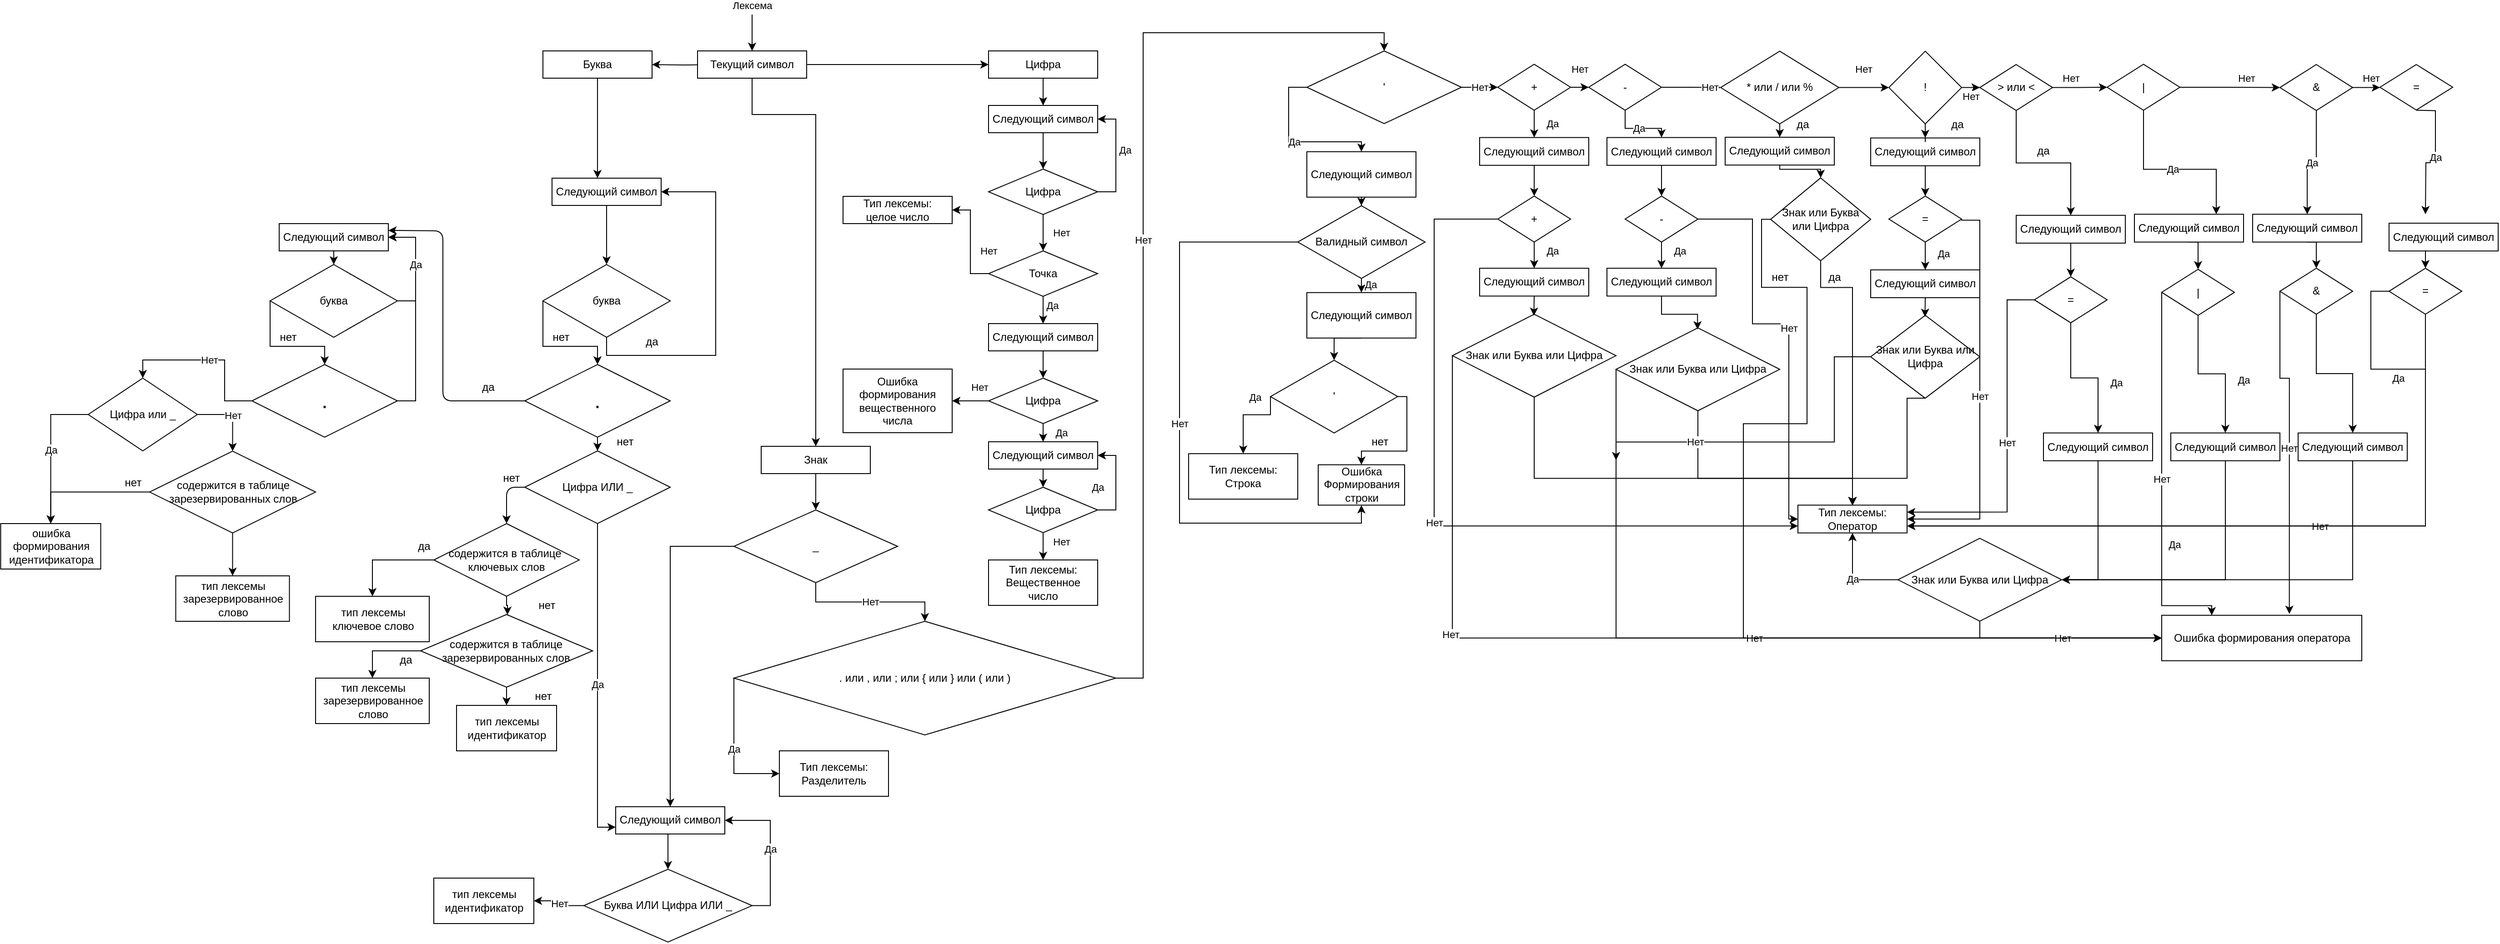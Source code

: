 <mxfile version="13.9.0" type="device"><diagram id="P76idMe6OJ16J4dTGZL5" name="Page-1"><mxGraphModel dx="4016" dy="1157" grid="1" gridSize="10" guides="1" tooltips="1" connect="1" arrows="1" fold="1" page="1" pageScale="1" pageWidth="850" pageHeight="1100" math="0" shadow="0"><root><mxCell id="JXTEKdVlV2VQxZl0j4qW-0"/><mxCell id="JXTEKdVlV2VQxZl0j4qW-1" parent="JXTEKdVlV2VQxZl0j4qW-0"/><mxCell id="dHGG8NkCaq9nL_7rn1y9-0" style="edgeStyle=orthogonalEdgeStyle;rounded=0;orthogonalLoop=1;jettySize=auto;html=1;exitX=1;exitY=0.5;exitDx=0;exitDy=0;entryX=0;entryY=0.5;entryDx=0;entryDy=0;" edge="1" parent="JXTEKdVlV2VQxZl0j4qW-1" source="dHGG8NkCaq9nL_7rn1y9-3" target="dHGG8NkCaq9nL_7rn1y9-7"><mxGeometry relative="1" as="geometry"/></mxCell><mxCell id="dHGG8NkCaq9nL_7rn1y9-1" style="edgeStyle=orthogonalEdgeStyle;rounded=0;orthogonalLoop=1;jettySize=auto;html=1;exitX=0;exitY=0.5;exitDx=0;exitDy=0;entryX=1;entryY=0.5;entryDx=0;entryDy=0;" edge="1" parent="JXTEKdVlV2VQxZl0j4qW-1" target="dHGG8NkCaq9nL_7rn1y9-31"><mxGeometry relative="1" as="geometry"><mxPoint x="180" y="284.882" as="targetPoint"/><mxPoint x="260" y="285" as="sourcePoint"/></mxGeometry></mxCell><mxCell id="dHGG8NkCaq9nL_7rn1y9-2" style="edgeStyle=orthogonalEdgeStyle;rounded=0;orthogonalLoop=1;jettySize=auto;html=1;exitX=0.5;exitY=1;exitDx=0;exitDy=0;entryX=0.5;entryY=0;entryDx=0;entryDy=0;" edge="1" parent="JXTEKdVlV2VQxZl0j4qW-1" source="dHGG8NkCaq9nL_7rn1y9-3" target="dHGG8NkCaq9nL_7rn1y9-34"><mxGeometry relative="1" as="geometry"><mxPoint x="370" y="954.286" as="targetPoint"/><Array as="points"><mxPoint x="300" y="340"/><mxPoint x="370" y="340"/></Array></mxGeometry></mxCell><mxCell id="dHGG8NkCaq9nL_7rn1y9-3" value="Текущий символ" style="rounded=0;whiteSpace=wrap;html=1;" vertex="1" parent="JXTEKdVlV2VQxZl0j4qW-1"><mxGeometry x="240" y="270" width="120" height="30" as="geometry"/></mxCell><mxCell id="dHGG8NkCaq9nL_7rn1y9-4" value="" style="endArrow=classic;html=1;entryX=0.5;entryY=0;entryDx=0;entryDy=0;" edge="1" parent="JXTEKdVlV2VQxZl0j4qW-1" target="dHGG8NkCaq9nL_7rn1y9-3"><mxGeometry width="50" height="50" relative="1" as="geometry"><mxPoint x="300" y="230" as="sourcePoint"/><mxPoint x="320" y="370" as="targetPoint"/></mxGeometry></mxCell><mxCell id="dHGG8NkCaq9nL_7rn1y9-5" value="Лексема" style="edgeLabel;html=1;align=center;verticalAlign=middle;resizable=0;points=[];" vertex="1" connectable="0" parent="dHGG8NkCaq9nL_7rn1y9-4"><mxGeometry x="-0.55" y="-1" relative="1" as="geometry"><mxPoint x="1" y="-19" as="offset"/></mxGeometry></mxCell><mxCell id="dHGG8NkCaq9nL_7rn1y9-6" style="edgeStyle=orthogonalEdgeStyle;rounded=0;orthogonalLoop=1;jettySize=auto;html=1;exitX=0.5;exitY=1;exitDx=0;exitDy=0;entryX=0.5;entryY=0;entryDx=0;entryDy=0;" edge="1" parent="JXTEKdVlV2VQxZl0j4qW-1" source="dHGG8NkCaq9nL_7rn1y9-7" target="dHGG8NkCaq9nL_7rn1y9-9"><mxGeometry relative="1" as="geometry"/></mxCell><mxCell id="dHGG8NkCaq9nL_7rn1y9-7" value="Цифра" style="rounded=0;whiteSpace=wrap;html=1;" vertex="1" parent="JXTEKdVlV2VQxZl0j4qW-1"><mxGeometry x="560" y="270" width="120" height="30" as="geometry"/></mxCell><mxCell id="dHGG8NkCaq9nL_7rn1y9-8" style="edgeStyle=orthogonalEdgeStyle;rounded=0;orthogonalLoop=1;jettySize=auto;html=1;exitX=0.5;exitY=1;exitDx=0;exitDy=0;entryX=0.5;entryY=0;entryDx=0;entryDy=0;" edge="1" parent="JXTEKdVlV2VQxZl0j4qW-1" source="dHGG8NkCaq9nL_7rn1y9-9" target="dHGG8NkCaq9nL_7rn1y9-13"><mxGeometry relative="1" as="geometry"/></mxCell><mxCell id="dHGG8NkCaq9nL_7rn1y9-9" value="Следующий символ" style="rounded=0;whiteSpace=wrap;html=1;" vertex="1" parent="JXTEKdVlV2VQxZl0j4qW-1"><mxGeometry x="560" y="330" width="120" height="30" as="geometry"/></mxCell><mxCell id="dHGG8NkCaq9nL_7rn1y9-10" style="edgeStyle=orthogonalEdgeStyle;rounded=0;orthogonalLoop=1;jettySize=auto;html=1;exitX=1;exitY=0.5;exitDx=0;exitDy=0;entryX=1;entryY=0.5;entryDx=0;entryDy=0;" edge="1" parent="JXTEKdVlV2VQxZl0j4qW-1" source="dHGG8NkCaq9nL_7rn1y9-13" target="dHGG8NkCaq9nL_7rn1y9-9"><mxGeometry relative="1" as="geometry"/></mxCell><mxCell id="dHGG8NkCaq9nL_7rn1y9-11" value="Да" style="edgeLabel;html=1;align=center;verticalAlign=middle;resizable=0;points=[];" vertex="1" connectable="0" parent="dHGG8NkCaq9nL_7rn1y9-10"><mxGeometry x="0.11" y="-1" relative="1" as="geometry"><mxPoint x="9" as="offset"/></mxGeometry></mxCell><mxCell id="dHGG8NkCaq9nL_7rn1y9-12" value="Нет" style="edgeStyle=orthogonalEdgeStyle;rounded=0;orthogonalLoop=1;jettySize=auto;html=1;exitX=0.5;exitY=1;exitDx=0;exitDy=0;entryX=0.5;entryY=0;entryDx=0;entryDy=0;" edge="1" parent="JXTEKdVlV2VQxZl0j4qW-1" source="dHGG8NkCaq9nL_7rn1y9-13" target="dHGG8NkCaq9nL_7rn1y9-16"><mxGeometry y="20" relative="1" as="geometry"><mxPoint x="620.286" y="500" as="targetPoint"/><mxPoint as="offset"/></mxGeometry></mxCell><mxCell id="dHGG8NkCaq9nL_7rn1y9-13" value="Цифра" style="rhombus;whiteSpace=wrap;html=1;" vertex="1" parent="JXTEKdVlV2VQxZl0j4qW-1"><mxGeometry x="560" y="400" width="120" height="50" as="geometry"/></mxCell><mxCell id="dHGG8NkCaq9nL_7rn1y9-14" value="Нет" style="edgeStyle=orthogonalEdgeStyle;rounded=0;orthogonalLoop=1;jettySize=auto;html=1;exitX=0;exitY=0.5;exitDx=0;exitDy=0;entryX=1;entryY=0.5;entryDx=0;entryDy=0;" edge="1" parent="JXTEKdVlV2VQxZl0j4qW-1" source="dHGG8NkCaq9nL_7rn1y9-16" target="dHGG8NkCaq9nL_7rn1y9-17"><mxGeometry x="-0.182" y="-20" relative="1" as="geometry"><mxPoint as="offset"/></mxGeometry></mxCell><mxCell id="dHGG8NkCaq9nL_7rn1y9-15" value="Да" style="edgeStyle=orthogonalEdgeStyle;rounded=0;orthogonalLoop=1;jettySize=auto;html=1;exitX=0.5;exitY=1;exitDx=0;exitDy=0;entryX=0.5;entryY=0;entryDx=0;entryDy=0;" edge="1" parent="JXTEKdVlV2VQxZl0j4qW-1" source="dHGG8NkCaq9nL_7rn1y9-16" target="dHGG8NkCaq9nL_7rn1y9-19"><mxGeometry x="-0.333" y="10" relative="1" as="geometry"><mxPoint as="offset"/></mxGeometry></mxCell><mxCell id="dHGG8NkCaq9nL_7rn1y9-16" value="Точка" style="rhombus;whiteSpace=wrap;html=1;" vertex="1" parent="JXTEKdVlV2VQxZl0j4qW-1"><mxGeometry x="560" y="490" width="120" height="50" as="geometry"/></mxCell><mxCell id="dHGG8NkCaq9nL_7rn1y9-17" value="Тип лексемы:&lt;br&gt;целое число" style="rounded=0;whiteSpace=wrap;html=1;" vertex="1" parent="JXTEKdVlV2VQxZl0j4qW-1"><mxGeometry x="400" y="430" width="120" height="30" as="geometry"/></mxCell><mxCell id="dHGG8NkCaq9nL_7rn1y9-18" style="edgeStyle=orthogonalEdgeStyle;rounded=0;orthogonalLoop=1;jettySize=auto;html=1;exitX=0.5;exitY=1;exitDx=0;exitDy=0;entryX=0.5;entryY=0;entryDx=0;entryDy=0;" edge="1" parent="JXTEKdVlV2VQxZl0j4qW-1" source="dHGG8NkCaq9nL_7rn1y9-19" target="dHGG8NkCaq9nL_7rn1y9-22"><mxGeometry relative="1" as="geometry"/></mxCell><mxCell id="dHGG8NkCaq9nL_7rn1y9-19" value="Следующий символ" style="rounded=0;whiteSpace=wrap;html=1;" vertex="1" parent="JXTEKdVlV2VQxZl0j4qW-1"><mxGeometry x="560" y="570" width="120" height="30" as="geometry"/></mxCell><mxCell id="dHGG8NkCaq9nL_7rn1y9-20" value="Нет" style="edgeStyle=orthogonalEdgeStyle;rounded=0;orthogonalLoop=1;jettySize=auto;html=1;exitX=0;exitY=0.5;exitDx=0;exitDy=0;entryX=1;entryY=0.5;entryDx=0;entryDy=0;" edge="1" parent="JXTEKdVlV2VQxZl0j4qW-1" source="dHGG8NkCaq9nL_7rn1y9-22" target="dHGG8NkCaq9nL_7rn1y9-23"><mxGeometry x="-0.5" y="-15" relative="1" as="geometry"><mxPoint as="offset"/></mxGeometry></mxCell><mxCell id="dHGG8NkCaq9nL_7rn1y9-21" value="Да" style="edgeStyle=orthogonalEdgeStyle;rounded=0;orthogonalLoop=1;jettySize=auto;html=1;exitX=0.5;exitY=1;exitDx=0;exitDy=0;entryX=0.5;entryY=0;entryDx=0;entryDy=0;" edge="1" parent="JXTEKdVlV2VQxZl0j4qW-1" source="dHGG8NkCaq9nL_7rn1y9-22" target="dHGG8NkCaq9nL_7rn1y9-25"><mxGeometry y="20" relative="1" as="geometry"><mxPoint as="offset"/></mxGeometry></mxCell><mxCell id="dHGG8NkCaq9nL_7rn1y9-22" value="Цифра" style="rhombus;whiteSpace=wrap;html=1;" vertex="1" parent="JXTEKdVlV2VQxZl0j4qW-1"><mxGeometry x="560" y="630" width="120" height="50" as="geometry"/></mxCell><mxCell id="dHGG8NkCaq9nL_7rn1y9-23" value="Ошибка формирования вещественного числа" style="rounded=0;whiteSpace=wrap;html=1;" vertex="1" parent="JXTEKdVlV2VQxZl0j4qW-1"><mxGeometry x="400" y="620" width="120" height="70" as="geometry"/></mxCell><mxCell id="dHGG8NkCaq9nL_7rn1y9-24" style="edgeStyle=orthogonalEdgeStyle;rounded=0;orthogonalLoop=1;jettySize=auto;html=1;exitX=0.5;exitY=1;exitDx=0;exitDy=0;entryX=0.5;entryY=0;entryDx=0;entryDy=0;" edge="1" parent="JXTEKdVlV2VQxZl0j4qW-1" source="dHGG8NkCaq9nL_7rn1y9-25" target="dHGG8NkCaq9nL_7rn1y9-28"><mxGeometry relative="1" as="geometry"/></mxCell><mxCell id="dHGG8NkCaq9nL_7rn1y9-25" value="Следующий символ" style="rounded=0;whiteSpace=wrap;html=1;" vertex="1" parent="JXTEKdVlV2VQxZl0j4qW-1"><mxGeometry x="560" y="700" width="120" height="30" as="geometry"/></mxCell><mxCell id="dHGG8NkCaq9nL_7rn1y9-26" value="Да" style="edgeStyle=orthogonalEdgeStyle;rounded=0;orthogonalLoop=1;jettySize=auto;html=1;exitX=1;exitY=0.5;exitDx=0;exitDy=0;entryX=1;entryY=0.5;entryDx=0;entryDy=0;" edge="1" parent="JXTEKdVlV2VQxZl0j4qW-1" source="dHGG8NkCaq9nL_7rn1y9-28" target="dHGG8NkCaq9nL_7rn1y9-25"><mxGeometry x="-0.1" y="20" relative="1" as="geometry"><mxPoint as="offset"/></mxGeometry></mxCell><mxCell id="dHGG8NkCaq9nL_7rn1y9-27" value="Нет" style="edgeStyle=orthogonalEdgeStyle;rounded=0;orthogonalLoop=1;jettySize=auto;html=1;exitX=0.5;exitY=1;exitDx=0;exitDy=0;" edge="1" parent="JXTEKdVlV2VQxZl0j4qW-1" source="dHGG8NkCaq9nL_7rn1y9-28" target="dHGG8NkCaq9nL_7rn1y9-29"><mxGeometry x="0.201" y="20" relative="1" as="geometry"><mxPoint as="offset"/></mxGeometry></mxCell><mxCell id="dHGG8NkCaq9nL_7rn1y9-28" value="Цифра" style="rhombus;whiteSpace=wrap;html=1;" vertex="1" parent="JXTEKdVlV2VQxZl0j4qW-1"><mxGeometry x="560" y="750" width="120" height="50" as="geometry"/></mxCell><mxCell id="dHGG8NkCaq9nL_7rn1y9-29" value="Тип лексемы:&lt;br&gt;Вещественное число" style="rounded=0;whiteSpace=wrap;html=1;" vertex="1" parent="JXTEKdVlV2VQxZl0j4qW-1"><mxGeometry x="560" y="830" width="120" height="50" as="geometry"/></mxCell><mxCell id="dHGG8NkCaq9nL_7rn1y9-215" style="edgeStyle=orthogonalEdgeStyle;rounded=0;orthogonalLoop=1;jettySize=auto;html=1;exitX=0.5;exitY=1;exitDx=0;exitDy=0;" edge="1" parent="JXTEKdVlV2VQxZl0j4qW-1" source="dHGG8NkCaq9nL_7rn1y9-31" target="dHGG8NkCaq9nL_7rn1y9-42"><mxGeometry relative="1" as="geometry"><Array as="points"><mxPoint x="130" y="370"/><mxPoint x="130" y="370"/></Array></mxGeometry></mxCell><mxCell id="dHGG8NkCaq9nL_7rn1y9-31" value="Буква" style="rounded=0;whiteSpace=wrap;html=1;" vertex="1" parent="JXTEKdVlV2VQxZl0j4qW-1"><mxGeometry x="70" y="270" width="120" height="30" as="geometry"/></mxCell><mxCell id="dHGG8NkCaq9nL_7rn1y9-32" value="Нет" style="edgeStyle=orthogonalEdgeStyle;rounded=0;orthogonalLoop=1;jettySize=auto;html=1;exitX=1;exitY=0.5;exitDx=0;exitDy=0;entryX=1;entryY=0.5;entryDx=0;entryDy=0;" edge="1" parent="JXTEKdVlV2VQxZl0j4qW-1"><mxGeometry x="-0.875" y="18" relative="1" as="geometry"><mxPoint x="28" y="-15" as="offset"/><mxPoint x="-210" y="375" as="targetPoint"/></mxGeometry></mxCell><mxCell id="dHGG8NkCaq9nL_7rn1y9-33" style="edgeStyle=orthogonalEdgeStyle;rounded=0;orthogonalLoop=1;jettySize=auto;html=1;exitX=0.5;exitY=1;exitDx=0;exitDy=0;entryX=0.5;entryY=0;entryDx=0;entryDy=0;" edge="1" parent="JXTEKdVlV2VQxZl0j4qW-1" source="dHGG8NkCaq9nL_7rn1y9-34" target="dHGG8NkCaq9nL_7rn1y9-219"><mxGeometry relative="1" as="geometry"><mxPoint x="320" y="840" as="targetPoint"/></mxGeometry></mxCell><mxCell id="dHGG8NkCaq9nL_7rn1y9-34" value="Знак" style="rounded=0;whiteSpace=wrap;html=1;" vertex="1" parent="JXTEKdVlV2VQxZl0j4qW-1"><mxGeometry x="310" y="705" width="120" height="30" as="geometry"/></mxCell><mxCell id="dHGG8NkCaq9nL_7rn1y9-35" value="Да" style="edgeStyle=orthogonalEdgeStyle;rounded=0;orthogonalLoop=1;jettySize=auto;html=1;exitX=0;exitY=0.5;exitDx=0;exitDy=0;entryX=0;entryY=0.5;entryDx=0;entryDy=0;" edge="1" parent="JXTEKdVlV2VQxZl0j4qW-1" source="dHGG8NkCaq9nL_7rn1y9-37" target="dHGG8NkCaq9nL_7rn1y9-38"><mxGeometry relative="1" as="geometry"><Array as="points"><mxPoint x="280" y="960"/><mxPoint x="280" y="1065"/></Array></mxGeometry></mxCell><mxCell id="dHGG8NkCaq9nL_7rn1y9-36" value="Нет" style="edgeStyle=orthogonalEdgeStyle;rounded=0;orthogonalLoop=1;jettySize=auto;html=1;exitX=1;exitY=0.5;exitDx=0;exitDy=0;entryX=0.5;entryY=0;entryDx=0;entryDy=0;" edge="1" parent="JXTEKdVlV2VQxZl0j4qW-1" source="dHGG8NkCaq9nL_7rn1y9-37" target="dHGG8NkCaq9nL_7rn1y9-56"><mxGeometry relative="1" as="geometry"><mxPoint x="-145" y="1069.71" as="targetPoint"/><Array as="points"><mxPoint x="730" y="960"/><mxPoint x="730" y="250"/><mxPoint x="995" y="250"/></Array></mxGeometry></mxCell><mxCell id="dHGG8NkCaq9nL_7rn1y9-37" value=". или , или ; или { или } или ( или )" style="rhombus;whiteSpace=wrap;html=1;" vertex="1" parent="JXTEKdVlV2VQxZl0j4qW-1"><mxGeometry x="280" y="897.5" width="420" height="125" as="geometry"/></mxCell><mxCell id="dHGG8NkCaq9nL_7rn1y9-38" value="Тип лексемы:&lt;br&gt;Разделитель" style="rounded=0;whiteSpace=wrap;html=1;" vertex="1" parent="JXTEKdVlV2VQxZl0j4qW-1"><mxGeometry x="330" y="1040" width="120" height="50" as="geometry"/></mxCell><mxCell id="dHGG8NkCaq9nL_7rn1y9-41" style="edgeStyle=orthogonalEdgeStyle;rounded=0;orthogonalLoop=1;jettySize=auto;html=1;" edge="1" parent="JXTEKdVlV2VQxZl0j4qW-1" source="dHGG8NkCaq9nL_7rn1y9-42" target="dHGG8NkCaq9nL_7rn1y9-45"><mxGeometry relative="1" as="geometry"/></mxCell><mxCell id="dHGG8NkCaq9nL_7rn1y9-42" value="Следующий символ" style="rounded=0;whiteSpace=wrap;html=1;" vertex="1" parent="JXTEKdVlV2VQxZl0j4qW-1"><mxGeometry x="80" y="410" width="120" height="30" as="geometry"/></mxCell><mxCell id="dHGG8NkCaq9nL_7rn1y9-44" style="edgeStyle=orthogonalEdgeStyle;rounded=0;orthogonalLoop=1;jettySize=auto;html=1;entryX=0.5;entryY=0;entryDx=0;entryDy=0;" edge="1" parent="JXTEKdVlV2VQxZl0j4qW-1" source="dHGG8NkCaq9nL_7rn1y9-45" target="dHGG8NkCaq9nL_7rn1y9-48"><mxGeometry relative="1" as="geometry"><Array as="points"><mxPoint x="70" y="595"/><mxPoint x="130" y="595"/></Array></mxGeometry></mxCell><mxCell id="dHGG8NkCaq9nL_7rn1y9-45" value="буква" style="rhombus;whiteSpace=wrap;html=1;" vertex="1" parent="JXTEKdVlV2VQxZl0j4qW-1"><mxGeometry x="70" y="505" width="140" height="80" as="geometry"/></mxCell><mxCell id="dHGG8NkCaq9nL_7rn1y9-46" value="да" style="text;html=1;strokeColor=none;fillColor=none;align=center;verticalAlign=middle;whiteSpace=wrap;rounded=0;" vertex="1" parent="JXTEKdVlV2VQxZl0j4qW-1"><mxGeometry x="170" y="580" width="40" height="20" as="geometry"/></mxCell><mxCell id="dHGG8NkCaq9nL_7rn1y9-47" style="edgeStyle=orthogonalEdgeStyle;rounded=0;orthogonalLoop=1;jettySize=auto;html=1;exitX=0.5;exitY=1;exitDx=0;exitDy=0;entryX=0.5;entryY=0;entryDx=0;entryDy=0;" edge="1" parent="JXTEKdVlV2VQxZl0j4qW-1" source="dHGG8NkCaq9nL_7rn1y9-48" target="dHGG8NkCaq9nL_7rn1y9-183"><mxGeometry relative="1" as="geometry"/></mxCell><mxCell id="dHGG8NkCaq9nL_7rn1y9-48" value="&lt;font style=&quot;font-size: 24px&quot;&gt;.&lt;/font&gt;" style="rhombus;whiteSpace=wrap;html=1;" vertex="1" parent="JXTEKdVlV2VQxZl0j4qW-1"><mxGeometry x="50" y="615" width="160" height="80" as="geometry"/></mxCell><mxCell id="dHGG8NkCaq9nL_7rn1y9-49" value="нет" style="text;html=1;strokeColor=none;fillColor=none;align=center;verticalAlign=middle;whiteSpace=wrap;rounded=0;" vertex="1" parent="JXTEKdVlV2VQxZl0j4qW-1"><mxGeometry x="70" y="575" width="40" height="20" as="geometry"/></mxCell><mxCell id="dHGG8NkCaq9nL_7rn1y9-50" value="да" style="text;html=1;strokeColor=none;fillColor=none;align=center;verticalAlign=middle;whiteSpace=wrap;rounded=0;" vertex="1" parent="JXTEKdVlV2VQxZl0j4qW-1"><mxGeometry x="-10" y="630" width="40" height="20" as="geometry"/></mxCell><mxCell id="dHGG8NkCaq9nL_7rn1y9-53" style="edgeStyle=orthogonalEdgeStyle;rounded=0;orthogonalLoop=1;jettySize=auto;html=1;exitX=1;exitY=0.5;exitDx=0;exitDy=0;entryX=1;entryY=0.5;entryDx=0;entryDy=0;" edge="1" parent="JXTEKdVlV2VQxZl0j4qW-1"><mxGeometry relative="1" as="geometry"><Array as="points"><mxPoint x="-520" y="480"/><mxPoint x="-520" y="620"/></Array><mxPoint x="-555" y="480" as="sourcePoint"/></mxGeometry></mxCell><mxCell id="dHGG8NkCaq9nL_7rn1y9-54" value="Да" style="edgeStyle=orthogonalEdgeStyle;rounded=0;orthogonalLoop=1;jettySize=auto;html=1;exitX=0;exitY=0.5;exitDx=0;exitDy=0;entryX=0.5;entryY=0;entryDx=0;entryDy=0;" edge="1" parent="JXTEKdVlV2VQxZl0j4qW-1" source="dHGG8NkCaq9nL_7rn1y9-56" target="dHGG8NkCaq9nL_7rn1y9-58"><mxGeometry relative="1" as="geometry"><mxPoint x="830" y="299.29" as="targetPoint"/></mxGeometry></mxCell><mxCell id="dHGG8NkCaq9nL_7rn1y9-55" value="Нет" style="edgeStyle=orthogonalEdgeStyle;rounded=0;orthogonalLoop=1;jettySize=auto;html=1;exitX=1;exitY=0.5;exitDx=0;exitDy=0;strokeColor=#000000;strokeWidth=1;entryX=0;entryY=0.5;entryDx=0;entryDy=0;" edge="1" parent="JXTEKdVlV2VQxZl0j4qW-1" source="dHGG8NkCaq9nL_7rn1y9-56" target="dHGG8NkCaq9nL_7rn1y9-70"><mxGeometry relative="1" as="geometry"><mxPoint x="1100" y="299.623" as="targetPoint"/></mxGeometry></mxCell><mxCell id="dHGG8NkCaq9nL_7rn1y9-56" value="'" style="rhombus;whiteSpace=wrap;html=1;" vertex="1" parent="JXTEKdVlV2VQxZl0j4qW-1"><mxGeometry x="910" y="270.0" width="170" height="80" as="geometry"/></mxCell><mxCell id="dHGG8NkCaq9nL_7rn1y9-57" style="edgeStyle=orthogonalEdgeStyle;rounded=0;orthogonalLoop=1;jettySize=auto;html=1;exitX=0.5;exitY=1;exitDx=0;exitDy=0;" edge="1" parent="JXTEKdVlV2VQxZl0j4qW-1" source="dHGG8NkCaq9nL_7rn1y9-58" target="dHGG8NkCaq9nL_7rn1y9-60"><mxGeometry relative="1" as="geometry"><mxPoint x="760" y="380.29" as="targetPoint"/></mxGeometry></mxCell><mxCell id="dHGG8NkCaq9nL_7rn1y9-58" value="Следующий символ" style="rounded=0;whiteSpace=wrap;html=1;" vertex="1" parent="JXTEKdVlV2VQxZl0j4qW-1"><mxGeometry x="910" y="380.88" width="120" height="50" as="geometry"/></mxCell><mxCell id="dHGG8NkCaq9nL_7rn1y9-59" value="Да" style="edgeStyle=orthogonalEdgeStyle;rounded=0;orthogonalLoop=1;jettySize=auto;html=1;exitX=0.5;exitY=1;exitDx=0;exitDy=0;entryX=0.5;entryY=0;entryDx=0;entryDy=0;" edge="1" parent="JXTEKdVlV2VQxZl0j4qW-1" source="dHGG8NkCaq9nL_7rn1y9-60" target="dHGG8NkCaq9nL_7rn1y9-62"><mxGeometry x="-0.124" y="10" relative="1" as="geometry"><mxPoint x="760" y="480.29" as="targetPoint"/><mxPoint as="offset"/></mxGeometry></mxCell><mxCell id="dHGG8NkCaq9nL_7rn1y9-217" value="Нет" style="edgeStyle=orthogonalEdgeStyle;rounded=0;orthogonalLoop=1;jettySize=auto;html=1;exitX=0;exitY=0.5;exitDx=0;exitDy=0;entryX=0.5;entryY=1;entryDx=0;entryDy=0;" edge="1" parent="JXTEKdVlV2VQxZl0j4qW-1" source="dHGG8NkCaq9nL_7rn1y9-60" target="dHGG8NkCaq9nL_7rn1y9-67"><mxGeometry relative="1" as="geometry"><Array as="points"><mxPoint x="770" y="480.44"/><mxPoint x="770" y="789.44"/><mxPoint x="970" y="789.44"/></Array></mxGeometry></mxCell><mxCell id="dHGG8NkCaq9nL_7rn1y9-60" value="Валидный символ" style="rhombus;whiteSpace=wrap;html=1;" vertex="1" parent="JXTEKdVlV2VQxZl0j4qW-1"><mxGeometry x="900" y="440.29" width="140" height="80" as="geometry"/></mxCell><mxCell id="dHGG8NkCaq9nL_7rn1y9-61" style="edgeStyle=orthogonalEdgeStyle;rounded=0;orthogonalLoop=1;jettySize=auto;html=1;exitX=0.5;exitY=1;exitDx=0;exitDy=0;entryX=0.5;entryY=0;entryDx=0;entryDy=0;" edge="1" parent="JXTEKdVlV2VQxZl0j4qW-1" source="dHGG8NkCaq9nL_7rn1y9-62" target="dHGG8NkCaq9nL_7rn1y9-65"><mxGeometry relative="1" as="geometry"/></mxCell><mxCell id="dHGG8NkCaq9nL_7rn1y9-62" value="Следующий символ" style="rounded=0;whiteSpace=wrap;html=1;" vertex="1" parent="JXTEKdVlV2VQxZl0j4qW-1"><mxGeometry x="910" y="535.88" width="120" height="50" as="geometry"/></mxCell><mxCell id="dHGG8NkCaq9nL_7rn1y9-63" value="Да" style="edgeStyle=orthogonalEdgeStyle;rounded=0;orthogonalLoop=1;jettySize=auto;html=1;exitX=0;exitY=0.5;exitDx=0;exitDy=0;entryX=0.5;entryY=0;entryDx=0;entryDy=0;" edge="1" parent="JXTEKdVlV2VQxZl0j4qW-1" source="dHGG8NkCaq9nL_7rn1y9-65" target="dHGG8NkCaq9nL_7rn1y9-66"><mxGeometry x="-0.2" y="-19" relative="1" as="geometry"><mxPoint x="620" y="599.29" as="targetPoint"/><mxPoint as="offset"/><Array as="points"><mxPoint x="870" y="670.29"/><mxPoint x="840" y="670.29"/></Array></mxGeometry></mxCell><mxCell id="dHGG8NkCaq9nL_7rn1y9-64" style="edgeStyle=orthogonalEdgeStyle;rounded=0;orthogonalLoop=1;jettySize=auto;html=1;exitX=1;exitY=0.5;exitDx=0;exitDy=0;entryX=0.5;entryY=0;entryDx=0;entryDy=0;" edge="1" parent="JXTEKdVlV2VQxZl0j4qW-1" source="dHGG8NkCaq9nL_7rn1y9-65" target="dHGG8NkCaq9nL_7rn1y9-67"><mxGeometry relative="1" as="geometry"><mxPoint x="880" y="599.29" as="targetPoint"/><Array as="points"><mxPoint x="1020" y="650.29"/><mxPoint x="1020" y="710.29"/><mxPoint x="970" y="710.29"/></Array></mxGeometry></mxCell><mxCell id="dHGG8NkCaq9nL_7rn1y9-65" value="'" style="rhombus;whiteSpace=wrap;html=1;" vertex="1" parent="JXTEKdVlV2VQxZl0j4qW-1"><mxGeometry x="870" y="610.29" width="140" height="80" as="geometry"/></mxCell><mxCell id="dHGG8NkCaq9nL_7rn1y9-66" value="Тип лексемы:&lt;br&gt;Строка" style="rounded=0;whiteSpace=wrap;html=1;" vertex="1" parent="JXTEKdVlV2VQxZl0j4qW-1"><mxGeometry x="780" y="713.08" width="120" height="50" as="geometry"/></mxCell><mxCell id="dHGG8NkCaq9nL_7rn1y9-67" value="Ошибка Формирования строки" style="rounded=0;whiteSpace=wrap;html=1;" vertex="1" parent="JXTEKdVlV2VQxZl0j4qW-1"><mxGeometry x="922.5" y="725.29" width="95" height="44.41" as="geometry"/></mxCell><mxCell id="dHGG8NkCaq9nL_7rn1y9-68" value="Нет" style="edgeStyle=orthogonalEdgeStyle;rounded=0;orthogonalLoop=1;jettySize=auto;html=1;exitX=1;exitY=0.5;exitDx=0;exitDy=0;entryX=0;entryY=0.5;entryDx=0;entryDy=0;strokeColor=#000000;strokeWidth=1;" edge="1" parent="JXTEKdVlV2VQxZl0j4qW-1" source="dHGG8NkCaq9nL_7rn1y9-70" target="dHGG8NkCaq9nL_7rn1y9-73"><mxGeometry y="20" relative="1" as="geometry"><mxPoint as="offset"/></mxGeometry></mxCell><mxCell id="dHGG8NkCaq9nL_7rn1y9-69" value="Да" style="edgeStyle=orthogonalEdgeStyle;rounded=0;orthogonalLoop=1;jettySize=auto;html=1;exitX=0.5;exitY=1;exitDx=0;exitDy=0;entryX=0.5;entryY=0;entryDx=0;entryDy=0;strokeColor=#000000;strokeWidth=1;" edge="1" parent="JXTEKdVlV2VQxZl0j4qW-1" source="dHGG8NkCaq9nL_7rn1y9-70" target="dHGG8NkCaq9nL_7rn1y9-84"><mxGeometry y="20" relative="1" as="geometry"><mxPoint as="offset"/></mxGeometry></mxCell><mxCell id="dHGG8NkCaq9nL_7rn1y9-70" value="+" style="rhombus;whiteSpace=wrap;html=1;strokeColor=#000000;strokeWidth=1;fillColor=none;" vertex="1" parent="JXTEKdVlV2VQxZl0j4qW-1"><mxGeometry x="1120" y="284.7" width="80" height="50.59" as="geometry"/></mxCell><mxCell id="dHGG8NkCaq9nL_7rn1y9-71" value="Нет" style="edgeStyle=orthogonalEdgeStyle;rounded=0;orthogonalLoop=1;jettySize=auto;html=1;exitX=1;exitY=0.5;exitDx=0;exitDy=0;entryX=0;entryY=0.5;entryDx=0;entryDy=0;strokeColor=#000000;strokeWidth=1;" edge="1" parent="JXTEKdVlV2VQxZl0j4qW-1" source="dHGG8NkCaq9nL_7rn1y9-73" target="dHGG8NkCaq9nL_7rn1y9-142"><mxGeometry y="20" relative="1" as="geometry"><mxPoint as="offset"/><mxPoint x="1320" y="309.995" as="targetPoint"/></mxGeometry></mxCell><mxCell id="dHGG8NkCaq9nL_7rn1y9-72" value="Да" style="edgeStyle=orthogonalEdgeStyle;rounded=0;orthogonalLoop=1;jettySize=auto;html=1;exitX=0.5;exitY=1;exitDx=0;exitDy=0;entryX=0.5;entryY=0;entryDx=0;entryDy=0;strokeColor=#000000;strokeWidth=1;" edge="1" parent="JXTEKdVlV2VQxZl0j4qW-1" source="dHGG8NkCaq9nL_7rn1y9-73" target="dHGG8NkCaq9nL_7rn1y9-96"><mxGeometry x="0.008" relative="1" as="geometry"><mxPoint as="offset"/></mxGeometry></mxCell><mxCell id="dHGG8NkCaq9nL_7rn1y9-73" value="-" style="rhombus;whiteSpace=wrap;html=1;strokeColor=#000000;strokeWidth=1;fillColor=none;" vertex="1" parent="JXTEKdVlV2VQxZl0j4qW-1"><mxGeometry x="1220" y="284.7" width="80" height="50.59" as="geometry"/></mxCell><mxCell id="dHGG8NkCaq9nL_7rn1y9-74" value="Нет" style="edgeStyle=orthogonalEdgeStyle;rounded=0;orthogonalLoop=1;jettySize=auto;html=1;entryX=0;entryY=0.5;entryDx=0;entryDy=0;strokeColor=#000000;strokeWidth=1;" edge="1" parent="JXTEKdVlV2VQxZl0j4qW-1" source="dHGG8NkCaq9nL_7rn1y9-154" target="dHGG8NkCaq9nL_7rn1y9-77"><mxGeometry y="10" relative="1" as="geometry"><mxPoint as="offset"/><mxPoint x="1610" y="310.29" as="sourcePoint"/></mxGeometry></mxCell><mxCell id="dHGG8NkCaq9nL_7rn1y9-75" value="Нет" style="edgeStyle=orthogonalEdgeStyle;rounded=0;orthogonalLoop=1;jettySize=auto;html=1;exitX=1;exitY=0.5;exitDx=0;exitDy=0;entryX=0;entryY=0.5;entryDx=0;entryDy=0;strokeColor=#000000;strokeWidth=1;" edge="1" parent="JXTEKdVlV2VQxZl0j4qW-1" source="dHGG8NkCaq9nL_7rn1y9-77" target="dHGG8NkCaq9nL_7rn1y9-80"><mxGeometry x="-0.333" y="10" relative="1" as="geometry"><mxPoint as="offset"/></mxGeometry></mxCell><mxCell id="dHGG8NkCaq9nL_7rn1y9-76" style="edgeStyle=orthogonalEdgeStyle;rounded=0;orthogonalLoop=1;jettySize=auto;html=1;exitX=0.5;exitY=1;exitDx=0;exitDy=0;" edge="1" parent="JXTEKdVlV2VQxZl0j4qW-1" source="dHGG8NkCaq9nL_7rn1y9-77" target="dHGG8NkCaq9nL_7rn1y9-120"><mxGeometry relative="1" as="geometry"/></mxCell><mxCell id="dHGG8NkCaq9nL_7rn1y9-77" value="&amp;gt; или &amp;lt;" style="rhombus;whiteSpace=wrap;html=1;strokeColor=#000000;strokeWidth=1;fillColor=none;" vertex="1" parent="JXTEKdVlV2VQxZl0j4qW-1"><mxGeometry x="1650" y="285.0" width="80" height="50.59" as="geometry"/></mxCell><mxCell id="dHGG8NkCaq9nL_7rn1y9-78" value="Нет" style="edgeStyle=orthogonalEdgeStyle;rounded=0;orthogonalLoop=1;jettySize=auto;html=1;exitX=1;exitY=0.5;exitDx=0;exitDy=0;entryX=0;entryY=0.5;entryDx=0;entryDy=0;strokeColor=#000000;strokeWidth=1;" edge="1" parent="JXTEKdVlV2VQxZl0j4qW-1" source="dHGG8NkCaq9nL_7rn1y9-80" target="dHGG8NkCaq9nL_7rn1y9-82"><mxGeometry x="0.333" y="10" relative="1" as="geometry"><mxPoint as="offset"/><mxPoint x="2170" y="240.585" as="targetPoint"/></mxGeometry></mxCell><mxCell id="dHGG8NkCaq9nL_7rn1y9-79" value="Да" style="edgeStyle=orthogonalEdgeStyle;rounded=0;orthogonalLoop=1;jettySize=auto;html=1;exitX=0.5;exitY=1;exitDx=0;exitDy=0;strokeColor=#000000;strokeWidth=1;" edge="1" parent="JXTEKdVlV2VQxZl0j4qW-1" source="dHGG8NkCaq9nL_7rn1y9-80" target="dHGG8NkCaq9nL_7rn1y9-127"><mxGeometry relative="1" as="geometry"><Array as="points"><mxPoint x="1830" y="400.29"/><mxPoint x="1910" y="400.29"/></Array></mxGeometry></mxCell><mxCell id="dHGG8NkCaq9nL_7rn1y9-80" value="|" style="rhombus;whiteSpace=wrap;html=1;strokeColor=#000000;strokeWidth=1;fillColor=none;" vertex="1" parent="JXTEKdVlV2VQxZl0j4qW-1"><mxGeometry x="1790" y="284.7" width="80" height="50.59" as="geometry"/></mxCell><mxCell id="dHGG8NkCaq9nL_7rn1y9-81" value="Да" style="edgeStyle=orthogonalEdgeStyle;rounded=0;orthogonalLoop=1;jettySize=auto;html=1;exitX=0.5;exitY=1;exitDx=0;exitDy=0;entryX=0.5;entryY=0;entryDx=0;entryDy=0;strokeColor=#000000;strokeWidth=1;" edge="1" parent="JXTEKdVlV2VQxZl0j4qW-1" source="dHGG8NkCaq9nL_7rn1y9-82" target="dHGG8NkCaq9nL_7rn1y9-134"><mxGeometry relative="1" as="geometry"/></mxCell><mxCell id="dHGG8NkCaq9nL_7rn1y9-82" value="&amp;amp;" style="rhombus;whiteSpace=wrap;html=1;strokeColor=#000000;strokeWidth=1;fillColor=none;" vertex="1" parent="JXTEKdVlV2VQxZl0j4qW-1"><mxGeometry x="1980" y="285.0" width="80" height="50.59" as="geometry"/></mxCell><mxCell id="dHGG8NkCaq9nL_7rn1y9-83" style="edgeStyle=orthogonalEdgeStyle;rounded=0;orthogonalLoop=1;jettySize=auto;html=1;exitX=0.5;exitY=1;exitDx=0;exitDy=0;entryX=0.5;entryY=0;entryDx=0;entryDy=0;strokeColor=#000000;strokeWidth=1;" edge="1" parent="JXTEKdVlV2VQxZl0j4qW-1" source="dHGG8NkCaq9nL_7rn1y9-84" target="dHGG8NkCaq9nL_7rn1y9-87"><mxGeometry relative="1" as="geometry"/></mxCell><mxCell id="dHGG8NkCaq9nL_7rn1y9-84" value="Следующий символ" style="rounded=0;whiteSpace=wrap;html=1;" vertex="1" parent="JXTEKdVlV2VQxZl0j4qW-1"><mxGeometry x="1100" y="365.29" width="120" height="30.59" as="geometry"/></mxCell><mxCell id="dHGG8NkCaq9nL_7rn1y9-85" value="Да" style="edgeStyle=orthogonalEdgeStyle;rounded=0;orthogonalLoop=1;jettySize=auto;html=1;exitX=0.5;exitY=1;exitDx=0;exitDy=0;strokeColor=#000000;strokeWidth=1;" edge="1" parent="JXTEKdVlV2VQxZl0j4qW-1" source="dHGG8NkCaq9nL_7rn1y9-87" target="dHGG8NkCaq9nL_7rn1y9-90"><mxGeometry x="0.268" y="20" relative="1" as="geometry"><mxPoint as="offset"/></mxGeometry></mxCell><mxCell id="dHGG8NkCaq9nL_7rn1y9-86" value="Нет" style="edgeStyle=orthogonalEdgeStyle;rounded=0;orthogonalLoop=1;jettySize=auto;html=1;exitX=0;exitY=0.5;exitDx=0;exitDy=0;entryX=0;entryY=0.75;entryDx=0;entryDy=0;strokeColor=#000000;strokeWidth=1;" edge="1" parent="JXTEKdVlV2VQxZl0j4qW-1" source="dHGG8NkCaq9nL_7rn1y9-87" target="dHGG8NkCaq9nL_7rn1y9-88"><mxGeometry relative="1" as="geometry"><Array as="points"><mxPoint x="1050" y="455.11"/><mxPoint x="1050" y="793.11"/></Array></mxGeometry></mxCell><mxCell id="dHGG8NkCaq9nL_7rn1y9-87" value="+" style="rhombus;whiteSpace=wrap;html=1;strokeColor=#000000;strokeWidth=1;fillColor=none;" vertex="1" parent="JXTEKdVlV2VQxZl0j4qW-1"><mxGeometry x="1120" y="429.7" width="80" height="50.59" as="geometry"/></mxCell><mxCell id="dHGG8NkCaq9nL_7rn1y9-88" value="Тип лексемы:&lt;br&gt;Оператор" style="rounded=0;whiteSpace=wrap;html=1;strokeColor=#000000;strokeWidth=1;fillColor=none;" vertex="1" parent="JXTEKdVlV2VQxZl0j4qW-1"><mxGeometry x="1450" y="769.7" width="120" height="30.59" as="geometry"/></mxCell><mxCell id="dHGG8NkCaq9nL_7rn1y9-89" style="edgeStyle=orthogonalEdgeStyle;rounded=0;orthogonalLoop=1;jettySize=auto;html=1;exitX=0.5;exitY=1;exitDx=0;exitDy=0;strokeColor=#000000;strokeWidth=1;entryX=0.498;entryY=0.019;entryDx=0;entryDy=0;entryPerimeter=0;" edge="1" parent="JXTEKdVlV2VQxZl0j4qW-1" source="dHGG8NkCaq9nL_7rn1y9-90" target="dHGG8NkCaq9nL_7rn1y9-94"><mxGeometry relative="1" as="geometry"><mxPoint x="1159.588" y="570.29" as="targetPoint"/></mxGeometry></mxCell><mxCell id="dHGG8NkCaq9nL_7rn1y9-90" value="Следующий символ" style="rounded=0;whiteSpace=wrap;html=1;" vertex="1" parent="JXTEKdVlV2VQxZl0j4qW-1"><mxGeometry x="1100" y="509.11" width="120" height="30.59" as="geometry"/></mxCell><mxCell id="dHGG8NkCaq9nL_7rn1y9-91" style="edgeStyle=orthogonalEdgeStyle;rounded=0;orthogonalLoop=1;jettySize=auto;html=1;exitX=0;exitY=0.5;exitDx=0;exitDy=0;entryX=0;entryY=0.5;entryDx=0;entryDy=0;strokeColor=#000000;strokeWidth=1;" edge="1" parent="JXTEKdVlV2VQxZl0j4qW-1" source="dHGG8NkCaq9nL_7rn1y9-94" target="dHGG8NkCaq9nL_7rn1y9-163"><mxGeometry relative="1" as="geometry"><Array as="points"><mxPoint x="1070" y="916.11"/></Array></mxGeometry></mxCell><mxCell id="dHGG8NkCaq9nL_7rn1y9-92" value="Нет" style="edgeLabel;html=1;align=center;verticalAlign=middle;resizable=0;points=[];" vertex="1" connectable="0" parent="dHGG8NkCaq9nL_7rn1y9-91"><mxGeometry x="-0.428" y="-2" relative="1" as="geometry"><mxPoint x="-3.53" y="-6.23" as="offset"/></mxGeometry></mxCell><mxCell id="dHGG8NkCaq9nL_7rn1y9-93" style="edgeStyle=orthogonalEdgeStyle;rounded=0;orthogonalLoop=1;jettySize=auto;html=1;exitX=0.5;exitY=1;exitDx=0;exitDy=0;entryX=0.5;entryY=0;entryDx=0;entryDy=0;strokeColor=#000000;strokeWidth=1;" edge="1" parent="JXTEKdVlV2VQxZl0j4qW-1" source="dHGG8NkCaq9nL_7rn1y9-94" target="dHGG8NkCaq9nL_7rn1y9-88"><mxGeometry relative="1" as="geometry"><Array as="points"><mxPoint x="1160" y="740.29"/><mxPoint x="1510" y="740.29"/></Array></mxGeometry></mxCell><mxCell id="dHGG8NkCaq9nL_7rn1y9-94" value="Знак или Буква или Цифра" style="rhombus;whiteSpace=wrap;html=1;strokeColor=#000000;strokeWidth=1;fillColor=none;" vertex="1" parent="JXTEKdVlV2VQxZl0j4qW-1"><mxGeometry x="1070" y="559.7" width="180" height="91.18" as="geometry"/></mxCell><mxCell id="dHGG8NkCaq9nL_7rn1y9-95" style="edgeStyle=orthogonalEdgeStyle;rounded=0;orthogonalLoop=1;jettySize=auto;html=1;exitX=0.5;exitY=1;exitDx=0;exitDy=0;entryX=0.5;entryY=0;entryDx=0;entryDy=0;strokeColor=#000000;strokeWidth=1;" edge="1" parent="JXTEKdVlV2VQxZl0j4qW-1" source="dHGG8NkCaq9nL_7rn1y9-96" target="dHGG8NkCaq9nL_7rn1y9-99"><mxGeometry relative="1" as="geometry"/></mxCell><mxCell id="dHGG8NkCaq9nL_7rn1y9-96" value="Следующий символ" style="rounded=0;whiteSpace=wrap;html=1;" vertex="1" parent="JXTEKdVlV2VQxZl0j4qW-1"><mxGeometry x="1240" y="365.29" width="120" height="30.59" as="geometry"/></mxCell><mxCell id="dHGG8NkCaq9nL_7rn1y9-97" value="Да" style="edgeStyle=orthogonalEdgeStyle;rounded=0;orthogonalLoop=1;jettySize=auto;html=1;exitX=0.5;exitY=1;exitDx=0;exitDy=0;strokeColor=#000000;strokeWidth=1;" edge="1" parent="JXTEKdVlV2VQxZl0j4qW-1" source="dHGG8NkCaq9nL_7rn1y9-99" target="dHGG8NkCaq9nL_7rn1y9-101"><mxGeometry x="0.268" y="20" relative="1" as="geometry"><mxPoint as="offset"/></mxGeometry></mxCell><mxCell id="dHGG8NkCaq9nL_7rn1y9-98" value="Нет" style="edgeStyle=orthogonalEdgeStyle;rounded=0;orthogonalLoop=1;jettySize=auto;html=1;exitX=1;exitY=0.5;exitDx=0;exitDy=0;entryX=0;entryY=0.5;entryDx=0;entryDy=0;strokeColor=#000000;strokeWidth=1;" edge="1" parent="JXTEKdVlV2VQxZl0j4qW-1" source="dHGG8NkCaq9nL_7rn1y9-99" target="dHGG8NkCaq9nL_7rn1y9-88"><mxGeometry relative="1" as="geometry"><Array as="points"><mxPoint x="1400" y="455.29"/><mxPoint x="1400" y="570.29"/><mxPoint x="1440" y="570.29"/><mxPoint x="1440" y="785.29"/></Array></mxGeometry></mxCell><mxCell id="dHGG8NkCaq9nL_7rn1y9-99" value="-" style="rhombus;whiteSpace=wrap;html=1;strokeColor=#000000;strokeWidth=1;fillColor=none;" vertex="1" parent="JXTEKdVlV2VQxZl0j4qW-1"><mxGeometry x="1260" y="429.7" width="80" height="50.59" as="geometry"/></mxCell><mxCell id="dHGG8NkCaq9nL_7rn1y9-100" style="edgeStyle=orthogonalEdgeStyle;rounded=0;orthogonalLoop=1;jettySize=auto;html=1;exitX=0.5;exitY=1;exitDx=0;exitDy=0;strokeColor=#000000;strokeWidth=1;entryX=0.498;entryY=0.019;entryDx=0;entryDy=0;entryPerimeter=0;" edge="1" parent="JXTEKdVlV2VQxZl0j4qW-1" source="dHGG8NkCaq9nL_7rn1y9-101" target="dHGG8NkCaq9nL_7rn1y9-104"><mxGeometry relative="1" as="geometry"><mxPoint x="1299.588" y="570.29" as="targetPoint"/></mxGeometry></mxCell><mxCell id="dHGG8NkCaq9nL_7rn1y9-101" value="Следующий символ" style="rounded=0;whiteSpace=wrap;html=1;" vertex="1" parent="JXTEKdVlV2VQxZl0j4qW-1"><mxGeometry x="1240" y="509.11" width="120" height="30.59" as="geometry"/></mxCell><mxCell id="dHGG8NkCaq9nL_7rn1y9-102" value="Нет" style="edgeStyle=orthogonalEdgeStyle;rounded=0;orthogonalLoop=1;jettySize=auto;html=1;exitX=0;exitY=0.5;exitDx=0;exitDy=0;entryX=0;entryY=0.5;entryDx=0;entryDy=0;strokeColor=#000000;strokeWidth=1;" edge="1" parent="JXTEKdVlV2VQxZl0j4qW-1" source="dHGG8NkCaq9nL_7rn1y9-104" target="dHGG8NkCaq9nL_7rn1y9-163"><mxGeometry relative="1" as="geometry"><Array as="points"><mxPoint x="1250" y="916.11"/></Array></mxGeometry></mxCell><mxCell id="dHGG8NkCaq9nL_7rn1y9-103" style="edgeStyle=orthogonalEdgeStyle;rounded=0;orthogonalLoop=1;jettySize=auto;html=1;exitX=0.5;exitY=1;exitDx=0;exitDy=0;entryX=0.5;entryY=0;entryDx=0;entryDy=0;strokeColor=#000000;strokeWidth=1;" edge="1" parent="JXTEKdVlV2VQxZl0j4qW-1" source="dHGG8NkCaq9nL_7rn1y9-104" target="dHGG8NkCaq9nL_7rn1y9-88"><mxGeometry relative="1" as="geometry"><Array as="points"><mxPoint x="1340" y="740.29"/><mxPoint x="1510" y="740.29"/></Array></mxGeometry></mxCell><mxCell id="dHGG8NkCaq9nL_7rn1y9-104" value="Знак или Буква или Цифра" style="rhombus;whiteSpace=wrap;html=1;strokeColor=#000000;strokeWidth=1;fillColor=none;" vertex="1" parent="JXTEKdVlV2VQxZl0j4qW-1"><mxGeometry x="1250" y="574.7" width="180" height="91.18" as="geometry"/></mxCell><mxCell id="dHGG8NkCaq9nL_7rn1y9-105" style="edgeStyle=orthogonalEdgeStyle;rounded=0;orthogonalLoop=1;jettySize=auto;html=1;exitX=0.5;exitY=1;exitDx=0;exitDy=0;entryX=0.5;entryY=0;entryDx=0;entryDy=0;strokeColor=#000000;strokeWidth=1;" edge="1" parent="JXTEKdVlV2VQxZl0j4qW-1" source="dHGG8NkCaq9nL_7rn1y9-106" target="dHGG8NkCaq9nL_7rn1y9-109"><mxGeometry relative="1" as="geometry"/></mxCell><mxCell id="dHGG8NkCaq9nL_7rn1y9-106" value="Следующий символ" style="rounded=0;whiteSpace=wrap;html=1;" vertex="1" parent="JXTEKdVlV2VQxZl0j4qW-1"><mxGeometry x="1530" y="365.77" width="120" height="30.59" as="geometry"/></mxCell><mxCell id="dHGG8NkCaq9nL_7rn1y9-107" value="Да" style="edgeStyle=orthogonalEdgeStyle;rounded=0;orthogonalLoop=1;jettySize=auto;html=1;exitX=0.5;exitY=1;exitDx=0;exitDy=0;strokeColor=#000000;strokeWidth=1;" edge="1" parent="JXTEKdVlV2VQxZl0j4qW-1" source="dHGG8NkCaq9nL_7rn1y9-109" target="dHGG8NkCaq9nL_7rn1y9-111"><mxGeometry x="0.268" y="20" relative="1" as="geometry"><mxPoint as="offset"/></mxGeometry></mxCell><mxCell id="dHGG8NkCaq9nL_7rn1y9-108" value="Нет" style="edgeStyle=orthogonalEdgeStyle;rounded=0;orthogonalLoop=1;jettySize=auto;html=1;exitX=1;exitY=0.5;exitDx=0;exitDy=0;entryX=1;entryY=0.5;entryDx=0;entryDy=0;strokeColor=#000000;strokeWidth=1;" edge="1" parent="JXTEKdVlV2VQxZl0j4qW-1" source="dHGG8NkCaq9nL_7rn1y9-109" target="dHGG8NkCaq9nL_7rn1y9-88"><mxGeometry relative="1" as="geometry"><Array as="points"><mxPoint x="1650" y="456.29"/><mxPoint x="1650" y="785.29"/></Array></mxGeometry></mxCell><mxCell id="dHGG8NkCaq9nL_7rn1y9-109" value="=" style="rhombus;whiteSpace=wrap;html=1;strokeColor=#000000;strokeWidth=1;fillColor=none;" vertex="1" parent="JXTEKdVlV2VQxZl0j4qW-1"><mxGeometry x="1550" y="429.7" width="80" height="50.59" as="geometry"/></mxCell><mxCell id="dHGG8NkCaq9nL_7rn1y9-110" style="edgeStyle=orthogonalEdgeStyle;rounded=0;orthogonalLoop=1;jettySize=auto;html=1;exitX=0.5;exitY=1;exitDx=0;exitDy=0;strokeColor=#000000;strokeWidth=1;entryX=0.498;entryY=0.019;entryDx=0;entryDy=0;entryPerimeter=0;" edge="1" parent="JXTEKdVlV2VQxZl0j4qW-1" source="dHGG8NkCaq9nL_7rn1y9-111" target="dHGG8NkCaq9nL_7rn1y9-115"><mxGeometry relative="1" as="geometry"><mxPoint x="1549.588" y="571.47" as="targetPoint"/></mxGeometry></mxCell><mxCell id="dHGG8NkCaq9nL_7rn1y9-111" value="Следующий символ" style="rounded=0;whiteSpace=wrap;html=1;" vertex="1" parent="JXTEKdVlV2VQxZl0j4qW-1"><mxGeometry x="1530" y="510.88" width="120" height="30.59" as="geometry"/></mxCell><mxCell id="dHGG8NkCaq9nL_7rn1y9-112" style="edgeStyle=orthogonalEdgeStyle;rounded=0;orthogonalLoop=1;jettySize=auto;html=1;exitX=0;exitY=0.5;exitDx=0;exitDy=0;strokeColor=#000000;strokeWidth=1;" edge="1" parent="JXTEKdVlV2VQxZl0j4qW-1" source="dHGG8NkCaq9nL_7rn1y9-115"><mxGeometry relative="1" as="geometry"><mxPoint x="1250" y="720.29" as="targetPoint"/><Array as="points"><mxPoint x="1490" y="606.29"/><mxPoint x="1490" y="700.29"/></Array></mxGeometry></mxCell><mxCell id="dHGG8NkCaq9nL_7rn1y9-113" value="Нет" style="edgeLabel;html=1;align=center;verticalAlign=middle;resizable=0;points=[];" vertex="1" connectable="0" parent="dHGG8NkCaq9nL_7rn1y9-112"><mxGeometry x="0.458" y="-1" relative="1" as="geometry"><mxPoint as="offset"/></mxGeometry></mxCell><mxCell id="dHGG8NkCaq9nL_7rn1y9-114" style="edgeStyle=orthogonalEdgeStyle;rounded=0;orthogonalLoop=1;jettySize=auto;html=1;exitX=0.5;exitY=1;exitDx=0;exitDy=0;strokeColor=#000000;strokeWidth=1;" edge="1" parent="JXTEKdVlV2VQxZl0j4qW-1" source="dHGG8NkCaq9nL_7rn1y9-115"><mxGeometry relative="1" as="geometry"><mxPoint x="1510" y="770.29" as="targetPoint"/><Array as="points"><mxPoint x="1570" y="740.29"/><mxPoint x="1510" y="740.29"/></Array></mxGeometry></mxCell><mxCell id="dHGG8NkCaq9nL_7rn1y9-115" value="Знак или Буква или Цифра" style="rhombus;whiteSpace=wrap;html=1;strokeColor=#000000;strokeWidth=1;fillColor=none;" vertex="1" parent="JXTEKdVlV2VQxZl0j4qW-1"><mxGeometry x="1530" y="560.88" width="120" height="91.18" as="geometry"/></mxCell><mxCell id="dHGG8NkCaq9nL_7rn1y9-116" value="Да" style="edgeStyle=orthogonalEdgeStyle;rounded=0;orthogonalLoop=1;jettySize=auto;html=1;exitX=0;exitY=0.5;exitDx=0;exitDy=0;entryX=0.5;entryY=1;entryDx=0;entryDy=0;strokeColor=#000000;strokeWidth=1;" edge="1" parent="JXTEKdVlV2VQxZl0j4qW-1" source="dHGG8NkCaq9nL_7rn1y9-118" target="dHGG8NkCaq9nL_7rn1y9-88"><mxGeometry relative="1" as="geometry"/></mxCell><mxCell id="dHGG8NkCaq9nL_7rn1y9-117" value="Нет" style="edgeStyle=orthogonalEdgeStyle;rounded=0;orthogonalLoop=1;jettySize=auto;html=1;exitX=0.5;exitY=1;exitDx=0;exitDy=0;strokeColor=#000000;strokeWidth=1;entryX=0;entryY=0.5;entryDx=0;entryDy=0;" edge="1" parent="JXTEKdVlV2VQxZl0j4qW-1" source="dHGG8NkCaq9nL_7rn1y9-118" target="dHGG8NkCaq9nL_7rn1y9-163"><mxGeometry relative="1" as="geometry"><Array as="points"><mxPoint x="1650" y="916.11"/></Array><mxPoint x="1210" y="880.29" as="targetPoint"/></mxGeometry></mxCell><mxCell id="dHGG8NkCaq9nL_7rn1y9-118" value="Знак или Буква или Цифра" style="rhombus;whiteSpace=wrap;html=1;strokeColor=#000000;strokeWidth=1;fillColor=none;" vertex="1" parent="JXTEKdVlV2VQxZl0j4qW-1"><mxGeometry x="1560" y="806.18" width="180" height="91.18" as="geometry"/></mxCell><mxCell id="dHGG8NkCaq9nL_7rn1y9-119" style="edgeStyle=orthogonalEdgeStyle;rounded=0;orthogonalLoop=1;jettySize=auto;html=1;exitX=0.5;exitY=1;exitDx=0;exitDy=0;entryX=0.5;entryY=0;entryDx=0;entryDy=0;strokeColor=#000000;strokeWidth=1;" edge="1" parent="JXTEKdVlV2VQxZl0j4qW-1" source="dHGG8NkCaq9nL_7rn1y9-120" target="dHGG8NkCaq9nL_7rn1y9-123"><mxGeometry relative="1" as="geometry"/></mxCell><mxCell id="dHGG8NkCaq9nL_7rn1y9-120" value="Следующий символ" style="rounded=0;whiteSpace=wrap;html=1;" vertex="1" parent="JXTEKdVlV2VQxZl0j4qW-1"><mxGeometry x="1690" y="450.88" width="120" height="30.59" as="geometry"/></mxCell><mxCell id="dHGG8NkCaq9nL_7rn1y9-121" value="Да" style="edgeStyle=orthogonalEdgeStyle;rounded=0;orthogonalLoop=1;jettySize=auto;html=1;exitX=0.5;exitY=1;exitDx=0;exitDy=0;strokeColor=#000000;strokeWidth=1;" edge="1" parent="JXTEKdVlV2VQxZl0j4qW-1" source="dHGG8NkCaq9nL_7rn1y9-123" target="dHGG8NkCaq9nL_7rn1y9-125"><mxGeometry x="0.268" y="20" relative="1" as="geometry"><mxPoint as="offset"/></mxGeometry></mxCell><mxCell id="dHGG8NkCaq9nL_7rn1y9-122" value="Нет" style="edgeStyle=orthogonalEdgeStyle;rounded=0;orthogonalLoop=1;jettySize=auto;html=1;exitX=0;exitY=0.5;exitDx=0;exitDy=0;entryX=1;entryY=0.25;entryDx=0;entryDy=0;strokeColor=#000000;strokeWidth=1;" edge="1" parent="JXTEKdVlV2VQxZl0j4qW-1" source="dHGG8NkCaq9nL_7rn1y9-123" target="dHGG8NkCaq9nL_7rn1y9-88"><mxGeometry relative="1" as="geometry"><Array as="points"><mxPoint x="1680" y="544.29"/><mxPoint x="1680" y="777.29"/></Array></mxGeometry></mxCell><mxCell id="dHGG8NkCaq9nL_7rn1y9-123" value="=" style="rhombus;whiteSpace=wrap;html=1;strokeColor=#000000;strokeWidth=1;fillColor=none;" vertex="1" parent="JXTEKdVlV2VQxZl0j4qW-1"><mxGeometry x="1710" y="518.52" width="80" height="50.59" as="geometry"/></mxCell><mxCell id="dHGG8NkCaq9nL_7rn1y9-124" style="edgeStyle=orthogonalEdgeStyle;rounded=0;orthogonalLoop=1;jettySize=auto;html=1;exitX=0.5;exitY=1;exitDx=0;exitDy=0;entryX=1;entryY=0.5;entryDx=0;entryDy=0;strokeColor=#000000;strokeWidth=1;" edge="1" parent="JXTEKdVlV2VQxZl0j4qW-1" source="dHGG8NkCaq9nL_7rn1y9-125" target="dHGG8NkCaq9nL_7rn1y9-118"><mxGeometry relative="1" as="geometry"><Array as="points"><mxPoint x="1780" y="852.11"/></Array></mxGeometry></mxCell><mxCell id="dHGG8NkCaq9nL_7rn1y9-125" value="Следующий символ" style="rounded=0;whiteSpace=wrap;html=1;" vertex="1" parent="JXTEKdVlV2VQxZl0j4qW-1"><mxGeometry x="1720" y="690.29" width="120" height="30.59" as="geometry"/></mxCell><mxCell id="dHGG8NkCaq9nL_7rn1y9-126" style="edgeStyle=orthogonalEdgeStyle;rounded=0;orthogonalLoop=1;jettySize=auto;html=1;exitX=0.5;exitY=1;exitDx=0;exitDy=0;entryX=0.5;entryY=0;entryDx=0;entryDy=0;strokeColor=#000000;strokeWidth=1;" edge="1" parent="JXTEKdVlV2VQxZl0j4qW-1" source="dHGG8NkCaq9nL_7rn1y9-127" target="dHGG8NkCaq9nL_7rn1y9-130"><mxGeometry relative="1" as="geometry"/></mxCell><mxCell id="dHGG8NkCaq9nL_7rn1y9-127" value="Следующий символ" style="rounded=0;whiteSpace=wrap;html=1;" vertex="1" parent="JXTEKdVlV2VQxZl0j4qW-1"><mxGeometry x="1820" y="449.7" width="120" height="30.59" as="geometry"/></mxCell><mxCell id="dHGG8NkCaq9nL_7rn1y9-128" value="Да" style="edgeStyle=orthogonalEdgeStyle;rounded=0;orthogonalLoop=1;jettySize=auto;html=1;exitX=0.5;exitY=1;exitDx=0;exitDy=0;strokeColor=#000000;strokeWidth=1;" edge="1" parent="JXTEKdVlV2VQxZl0j4qW-1" source="dHGG8NkCaq9nL_7rn1y9-130" target="dHGG8NkCaq9nL_7rn1y9-132"><mxGeometry x="0.268" y="20" relative="1" as="geometry"><mxPoint as="offset"/><Array as="points"><mxPoint x="1890" y="625.29"/><mxPoint x="1920" y="625.29"/></Array></mxGeometry></mxCell><mxCell id="dHGG8NkCaq9nL_7rn1y9-129" value="Нет" style="edgeStyle=orthogonalEdgeStyle;rounded=0;orthogonalLoop=1;jettySize=auto;html=1;exitX=0;exitY=0.5;exitDx=0;exitDy=0;strokeColor=#000000;strokeWidth=1;entryX=0.25;entryY=0;entryDx=0;entryDy=0;" edge="1" parent="JXTEKdVlV2VQxZl0j4qW-1" source="dHGG8NkCaq9nL_7rn1y9-130" target="dHGG8NkCaq9nL_7rn1y9-163"><mxGeometry relative="1" as="geometry"><mxPoint x="1853.2" y="920.29" as="targetPoint"/><Array as="points"><mxPoint x="1850" y="880.29"/><mxPoint x="1905" y="880.29"/></Array></mxGeometry></mxCell><mxCell id="dHGG8NkCaq9nL_7rn1y9-130" value="|" style="rhombus;whiteSpace=wrap;html=1;strokeColor=#000000;strokeWidth=1;fillColor=none;" vertex="1" parent="JXTEKdVlV2VQxZl0j4qW-1"><mxGeometry x="1850" y="510.29" width="80" height="50.59" as="geometry"/></mxCell><mxCell id="dHGG8NkCaq9nL_7rn1y9-131" style="edgeStyle=orthogonalEdgeStyle;rounded=0;orthogonalLoop=1;jettySize=auto;html=1;exitX=0.5;exitY=1;exitDx=0;exitDy=0;entryX=1;entryY=0.5;entryDx=0;entryDy=0;strokeColor=#000000;strokeWidth=1;" edge="1" parent="JXTEKdVlV2VQxZl0j4qW-1" source="dHGG8NkCaq9nL_7rn1y9-132" target="dHGG8NkCaq9nL_7rn1y9-118"><mxGeometry relative="1" as="geometry"/></mxCell><mxCell id="dHGG8NkCaq9nL_7rn1y9-132" value="Следующий символ" style="rounded=0;whiteSpace=wrap;html=1;" vertex="1" parent="JXTEKdVlV2VQxZl0j4qW-1"><mxGeometry x="1860" y="690.29" width="120" height="30.59" as="geometry"/></mxCell><mxCell id="dHGG8NkCaq9nL_7rn1y9-133" style="edgeStyle=orthogonalEdgeStyle;rounded=0;orthogonalLoop=1;jettySize=auto;html=1;exitX=0.5;exitY=1;exitDx=0;exitDy=0;entryX=0.5;entryY=0;entryDx=0;entryDy=0;strokeColor=#000000;strokeWidth=1;" edge="1" parent="JXTEKdVlV2VQxZl0j4qW-1" source="dHGG8NkCaq9nL_7rn1y9-134" target="dHGG8NkCaq9nL_7rn1y9-137"><mxGeometry relative="1" as="geometry"/></mxCell><mxCell id="dHGG8NkCaq9nL_7rn1y9-134" value="Следующий символ" style="rounded=0;whiteSpace=wrap;html=1;" vertex="1" parent="JXTEKdVlV2VQxZl0j4qW-1"><mxGeometry x="1950" y="449.7" width="120" height="30.59" as="geometry"/></mxCell><mxCell id="dHGG8NkCaq9nL_7rn1y9-135" value="Да" style="edgeStyle=orthogonalEdgeStyle;rounded=0;orthogonalLoop=1;jettySize=auto;html=1;exitX=0.5;exitY=1;exitDx=0;exitDy=0;strokeColor=#000000;strokeWidth=1;" edge="1" parent="JXTEKdVlV2VQxZl0j4qW-1" source="dHGG8NkCaq9nL_7rn1y9-137" target="dHGG8NkCaq9nL_7rn1y9-139"><mxGeometry x="0.294" y="50" relative="1" as="geometry"><mxPoint as="offset"/></mxGeometry></mxCell><mxCell id="dHGG8NkCaq9nL_7rn1y9-136" value="Нет" style="edgeStyle=orthogonalEdgeStyle;rounded=0;orthogonalLoop=1;jettySize=auto;html=1;exitX=0;exitY=0.5;exitDx=0;exitDy=0;strokeColor=#000000;strokeWidth=1;entryX=0.638;entryY=-0.031;entryDx=0;entryDy=0;entryPerimeter=0;" edge="1" parent="JXTEKdVlV2VQxZl0j4qW-1" source="dHGG8NkCaq9nL_7rn1y9-137" target="dHGG8NkCaq9nL_7rn1y9-163"><mxGeometry relative="1" as="geometry"><mxPoint x="1930" y="890.29" as="targetPoint"/><Array as="points"><mxPoint x="1980" y="630.11"/><mxPoint x="1990" y="630.11"/></Array></mxGeometry></mxCell><mxCell id="dHGG8NkCaq9nL_7rn1y9-137" value="&amp;amp;" style="rhombus;whiteSpace=wrap;html=1;strokeColor=#000000;strokeWidth=1;fillColor=none;" vertex="1" parent="JXTEKdVlV2VQxZl0j4qW-1"><mxGeometry x="1980" y="509.11" width="80" height="50.59" as="geometry"/></mxCell><mxCell id="dHGG8NkCaq9nL_7rn1y9-138" style="edgeStyle=orthogonalEdgeStyle;rounded=0;orthogonalLoop=1;jettySize=auto;html=1;exitX=0.5;exitY=1;exitDx=0;exitDy=0;strokeColor=#000000;strokeWidth=1;entryX=1;entryY=0.5;entryDx=0;entryDy=0;" edge="1" parent="JXTEKdVlV2VQxZl0j4qW-1" source="dHGG8NkCaq9nL_7rn1y9-139" target="dHGG8NkCaq9nL_7rn1y9-118"><mxGeometry relative="1" as="geometry"><mxPoint x="2270" y="920.29" as="targetPoint"/><Array as="points"><mxPoint x="2060" y="852.11"/></Array></mxGeometry></mxCell><mxCell id="dHGG8NkCaq9nL_7rn1y9-139" value="Следующий символ" style="rounded=0;whiteSpace=wrap;html=1;" vertex="1" parent="JXTEKdVlV2VQxZl0j4qW-1"><mxGeometry x="2000" y="690.29" width="120" height="30.59" as="geometry"/></mxCell><mxCell id="dHGG8NkCaq9nL_7rn1y9-140" style="edgeStyle=orthogonalEdgeStyle;rounded=0;orthogonalLoop=1;jettySize=auto;html=1;exitX=0.5;exitY=1;exitDx=0;exitDy=0;" edge="1" parent="JXTEKdVlV2VQxZl0j4qW-1" source="dHGG8NkCaq9nL_7rn1y9-154" target="dHGG8NkCaq9nL_7rn1y9-106"><mxGeometry relative="1" as="geometry"><mxPoint x="1600" y="320.29" as="sourcePoint"/></mxGeometry></mxCell><mxCell id="dHGG8NkCaq9nL_7rn1y9-141" style="edgeStyle=orthogonalEdgeStyle;rounded=0;orthogonalLoop=1;jettySize=auto;html=1;exitX=0.5;exitY=1;exitDx=0;exitDy=0;entryX=0.5;entryY=0;entryDx=0;entryDy=0;" edge="1" parent="JXTEKdVlV2VQxZl0j4qW-1" source="dHGG8NkCaq9nL_7rn1y9-142" target="dHGG8NkCaq9nL_7rn1y9-157"><mxGeometry relative="1" as="geometry"/></mxCell><mxCell id="dHGG8NkCaq9nL_7rn1y9-142" value="* или / или %" style="rhombus;whiteSpace=wrap;html=1;" vertex="1" parent="JXTEKdVlV2VQxZl0j4qW-1"><mxGeometry x="1365" y="270.3" width="130" height="80" as="geometry"/></mxCell><mxCell id="dHGG8NkCaq9nL_7rn1y9-143" value="да" style="text;html=1;align=center;verticalAlign=middle;resizable=0;points=[];autosize=1;" vertex="1" parent="JXTEKdVlV2VQxZl0j4qW-1"><mxGeometry x="1610" y="340.77" width="30" height="20" as="geometry"/></mxCell><mxCell id="dHGG8NkCaq9nL_7rn1y9-144" value="да" style="text;html=1;strokeColor=none;fillColor=none;align=center;verticalAlign=middle;whiteSpace=wrap;rounded=0;" vertex="1" parent="JXTEKdVlV2VQxZl0j4qW-1"><mxGeometry x="1700" y="370.29" width="40" height="20" as="geometry"/></mxCell><mxCell id="dHGG8NkCaq9nL_7rn1y9-145" value="=" style="rhombus;whiteSpace=wrap;html=1;" vertex="1" parent="JXTEKdVlV2VQxZl0j4qW-1"><mxGeometry x="2090" y="285.0" width="80" height="50" as="geometry"/></mxCell><mxCell id="dHGG8NkCaq9nL_7rn1y9-146" value="Нет" style="edgeStyle=orthogonalEdgeStyle;rounded=0;orthogonalLoop=1;jettySize=auto;html=1;exitX=1;exitY=0.5;exitDx=0;exitDy=0;entryX=0;entryY=0.5;entryDx=0;entryDy=0;strokeColor=#000000;strokeWidth=1;" edge="1" parent="JXTEKdVlV2VQxZl0j4qW-1" source="dHGG8NkCaq9nL_7rn1y9-82" target="dHGG8NkCaq9nL_7rn1y9-145"><mxGeometry x="0.333" y="10" relative="1" as="geometry"><mxPoint as="offset"/><mxPoint x="2070" y="280.29" as="sourcePoint"/><mxPoint x="2180" y="280.59" as="targetPoint"/></mxGeometry></mxCell><mxCell id="dHGG8NkCaq9nL_7rn1y9-147" value="Да" style="edgeStyle=orthogonalEdgeStyle;rounded=0;orthogonalLoop=1;jettySize=auto;html=1;entryX=0.5;entryY=0;entryDx=0;entryDy=0;strokeColor=#000000;strokeWidth=1;" edge="1" parent="JXTEKdVlV2VQxZl0j4qW-1"><mxGeometry relative="1" as="geometry"><mxPoint x="2130" y="335.29" as="sourcePoint"/><mxPoint x="2140" y="449.7" as="targetPoint"/></mxGeometry></mxCell><mxCell id="dHGG8NkCaq9nL_7rn1y9-148" style="edgeStyle=orthogonalEdgeStyle;rounded=0;orthogonalLoop=1;jettySize=auto;html=1;entryX=0.5;entryY=0;entryDx=0;entryDy=0;" edge="1" parent="JXTEKdVlV2VQxZl0j4qW-1" target="dHGG8NkCaq9nL_7rn1y9-150"><mxGeometry relative="1" as="geometry"><mxPoint x="2140" y="480.29" as="sourcePoint"/></mxGeometry></mxCell><mxCell id="dHGG8NkCaq9nL_7rn1y9-149" value="Следующий символ" style="rounded=0;whiteSpace=wrap;html=1;" vertex="1" parent="JXTEKdVlV2VQxZl0j4qW-1"><mxGeometry x="2100" y="459.52" width="120" height="30.59" as="geometry"/></mxCell><mxCell id="dHGG8NkCaq9nL_7rn1y9-150" value="=" style="rhombus;whiteSpace=wrap;html=1;strokeColor=#000000;strokeWidth=1;fillColor=none;" vertex="1" parent="JXTEKdVlV2VQxZl0j4qW-1"><mxGeometry x="2100" y="509.11" width="80" height="50.59" as="geometry"/></mxCell><mxCell id="dHGG8NkCaq9nL_7rn1y9-151" value="Нет" style="edgeStyle=orthogonalEdgeStyle;rounded=0;orthogonalLoop=1;jettySize=auto;html=1;exitX=0;exitY=0.5;exitDx=0;exitDy=0;entryX=1;entryY=0.75;entryDx=0;entryDy=0;strokeColor=#000000;strokeWidth=1;" edge="1" parent="JXTEKdVlV2VQxZl0j4qW-1" source="dHGG8NkCaq9nL_7rn1y9-150" target="dHGG8NkCaq9nL_7rn1y9-88"><mxGeometry relative="1" as="geometry"><mxPoint x="2818.75" y="810.47" as="sourcePoint"/><mxPoint x="2110" y="580.29" as="targetPoint"/><Array as="points"><mxPoint x="2080" y="534.11"/><mxPoint x="2080" y="620.11"/><mxPoint x="2140" y="620.11"/><mxPoint x="2140" y="793.11"/></Array></mxGeometry></mxCell><mxCell id="dHGG8NkCaq9nL_7rn1y9-152" value="Да" style="edgeStyle=orthogonalEdgeStyle;rounded=0;orthogonalLoop=1;jettySize=auto;html=1;exitX=0.5;exitY=1;exitDx=0;exitDy=0;strokeColor=#000000;strokeWidth=1;entryX=1;entryY=0.75;entryDx=0;entryDy=0;" edge="1" parent="JXTEKdVlV2VQxZl0j4qW-1" source="dHGG8NkCaq9nL_7rn1y9-150" target="dHGG8NkCaq9nL_7rn1y9-88"><mxGeometry x="0.268" y="20" relative="1" as="geometry"><mxPoint as="offset"/><mxPoint x="2130" y="565.88" as="sourcePoint"/><mxPoint x="2160" y="695.29" as="targetPoint"/><Array as="points"><mxPoint x="2140" y="793.11"/></Array></mxGeometry></mxCell><mxCell id="dHGG8NkCaq9nL_7rn1y9-153" value="нет" style="text;html=1;align=center;verticalAlign=middle;resizable=0;points=[];autosize=1;" vertex="1" parent="JXTEKdVlV2VQxZl0j4qW-1"><mxGeometry x="975" y="690.29" width="30" height="20" as="geometry"/></mxCell><mxCell id="dHGG8NkCaq9nL_7rn1y9-154" value="!" style="rhombus;whiteSpace=wrap;html=1;" vertex="1" parent="JXTEKdVlV2VQxZl0j4qW-1"><mxGeometry x="1550" y="270.3" width="80" height="79.99" as="geometry"/></mxCell><mxCell id="dHGG8NkCaq9nL_7rn1y9-155" value="Нет" style="edgeStyle=orthogonalEdgeStyle;rounded=0;orthogonalLoop=1;jettySize=auto;html=1;exitX=1;exitY=0.5;exitDx=0;exitDy=0;entryX=0;entryY=0.5;entryDx=0;entryDy=0;strokeColor=#000000;strokeWidth=1;" edge="1" parent="JXTEKdVlV2VQxZl0j4qW-1" source="dHGG8NkCaq9nL_7rn1y9-142" target="dHGG8NkCaq9nL_7rn1y9-154"><mxGeometry y="20" relative="1" as="geometry"><mxPoint as="offset"/><mxPoint x="1410" y="230.595" as="targetPoint"/><mxPoint x="1350" y="230.29" as="sourcePoint"/><Array as="points"><mxPoint x="1510" y="310.29"/><mxPoint x="1510" y="310.29"/></Array></mxGeometry></mxCell><mxCell id="dHGG8NkCaq9nL_7rn1y9-156" style="edgeStyle=orthogonalEdgeStyle;rounded=0;orthogonalLoop=1;jettySize=auto;html=1;exitX=0.5;exitY=1;exitDx=0;exitDy=0;entryX=0.5;entryY=0;entryDx=0;entryDy=0;" edge="1" parent="JXTEKdVlV2VQxZl0j4qW-1" source="dHGG8NkCaq9nL_7rn1y9-157" target="dHGG8NkCaq9nL_7rn1y9-161"><mxGeometry relative="1" as="geometry"><Array as="points"><mxPoint x="1430" y="400.29"/><mxPoint x="1475" y="400.29"/></Array></mxGeometry></mxCell><mxCell id="dHGG8NkCaq9nL_7rn1y9-157" value="Следующий символ" style="rounded=0;whiteSpace=wrap;html=1;" vertex="1" parent="JXTEKdVlV2VQxZl0j4qW-1"><mxGeometry x="1370" y="364.99" width="120" height="30.59" as="geometry"/></mxCell><mxCell id="dHGG8NkCaq9nL_7rn1y9-158" value="да" style="text;html=1;align=center;verticalAlign=middle;resizable=0;points=[];autosize=1;" vertex="1" parent="JXTEKdVlV2VQxZl0j4qW-1"><mxGeometry x="1440" y="340.77" width="30" height="20" as="geometry"/></mxCell><mxCell id="dHGG8NkCaq9nL_7rn1y9-159" style="edgeStyle=orthogonalEdgeStyle;rounded=0;orthogonalLoop=1;jettySize=auto;html=1;exitX=0;exitY=0.5;exitDx=0;exitDy=0;entryX=0;entryY=0.5;entryDx=0;entryDy=0;" edge="1" parent="JXTEKdVlV2VQxZl0j4qW-1" source="dHGG8NkCaq9nL_7rn1y9-161" target="dHGG8NkCaq9nL_7rn1y9-163"><mxGeometry relative="1" as="geometry"><mxPoint x="1250" y="720.29" as="targetPoint"/><Array as="points"><mxPoint x="1410" y="455.11"/><mxPoint x="1410" y="530.11"/><mxPoint x="1460" y="530.11"/><mxPoint x="1460" y="680.11"/><mxPoint x="1390" y="680.11"/><mxPoint x="1390" y="916.11"/></Array></mxGeometry></mxCell><mxCell id="dHGG8NkCaq9nL_7rn1y9-160" style="edgeStyle=orthogonalEdgeStyle;rounded=0;orthogonalLoop=1;jettySize=auto;html=1;exitX=0.5;exitY=1;exitDx=0;exitDy=0;entryX=0.5;entryY=0;entryDx=0;entryDy=0;" edge="1" parent="JXTEKdVlV2VQxZl0j4qW-1" source="dHGG8NkCaq9nL_7rn1y9-161" target="dHGG8NkCaq9nL_7rn1y9-88"><mxGeometry relative="1" as="geometry"><mxPoint x="1510" y="740.29" as="targetPoint"/><Array as="points"><mxPoint x="1475" y="530.29"/><mxPoint x="1510" y="530.29"/></Array></mxGeometry></mxCell><mxCell id="dHGG8NkCaq9nL_7rn1y9-161" value="Знак или Буква или Цифра" style="rhombus;whiteSpace=wrap;html=1;strokeColor=#000000;strokeWidth=1;fillColor=none;" vertex="1" parent="JXTEKdVlV2VQxZl0j4qW-1"><mxGeometry x="1420" y="409.7" width="110" height="91.18" as="geometry"/></mxCell><mxCell id="dHGG8NkCaq9nL_7rn1y9-162" value="да" style="text;html=1;align=center;verticalAlign=middle;resizable=0;points=[];autosize=1;" vertex="1" parent="JXTEKdVlV2VQxZl0j4qW-1"><mxGeometry x="1475" y="509.11" width="30" height="20" as="geometry"/></mxCell><mxCell id="dHGG8NkCaq9nL_7rn1y9-163" value="Ошибка формирования оператора" style="html=1;" vertex="1" parent="JXTEKdVlV2VQxZl0j4qW-1"><mxGeometry x="1850" y="890.88" width="220" height="50" as="geometry"/></mxCell><mxCell id="dHGG8NkCaq9nL_7rn1y9-164" value="нет" style="text;html=1;align=center;verticalAlign=middle;resizable=0;points=[];autosize=1;" vertex="1" parent="JXTEKdVlV2VQxZl0j4qW-1"><mxGeometry x="1415" y="509.11" width="30" height="20" as="geometry"/></mxCell><mxCell id="dHGG8NkCaq9nL_7rn1y9-168" style="edgeStyle=orthogonalEdgeStyle;rounded=0;orthogonalLoop=1;jettySize=auto;html=1;" edge="1" parent="JXTEKdVlV2VQxZl0j4qW-1" source="dHGG8NkCaq9nL_7rn1y9-169" target="dHGG8NkCaq9nL_7rn1y9-172"><mxGeometry relative="1" as="geometry"/></mxCell><mxCell id="dHGG8NkCaq9nL_7rn1y9-169" value="Следующий символ" style="rounded=0;whiteSpace=wrap;html=1;" vertex="1" parent="JXTEKdVlV2VQxZl0j4qW-1"><mxGeometry x="-220" y="460" width="120" height="30" as="geometry"/></mxCell><mxCell id="dHGG8NkCaq9nL_7rn1y9-171" style="edgeStyle=orthogonalEdgeStyle;rounded=0;orthogonalLoop=1;jettySize=auto;html=1;entryX=0.5;entryY=0;entryDx=0;entryDy=0;" edge="1" parent="JXTEKdVlV2VQxZl0j4qW-1" source="dHGG8NkCaq9nL_7rn1y9-172" target="dHGG8NkCaq9nL_7rn1y9-175"><mxGeometry relative="1" as="geometry"><Array as="points"><mxPoint x="-230" y="595"/><mxPoint x="-170" y="595"/></Array></mxGeometry></mxCell><mxCell id="dHGG8NkCaq9nL_7rn1y9-172" value="буква" style="rhombus;whiteSpace=wrap;html=1;" vertex="1" parent="JXTEKdVlV2VQxZl0j4qW-1"><mxGeometry x="-230" y="505" width="140" height="80" as="geometry"/></mxCell><mxCell id="dHGG8NkCaq9nL_7rn1y9-174" value="Нет" style="edgeStyle=orthogonalEdgeStyle;rounded=0;orthogonalLoop=1;jettySize=auto;html=1;entryX=0.5;entryY=0;entryDx=0;entryDy=0;" edge="1" parent="JXTEKdVlV2VQxZl0j4qW-1" source="dHGG8NkCaq9nL_7rn1y9-175" target="dHGG8NkCaq9nL_7rn1y9-233"><mxGeometry relative="1" as="geometry"><mxPoint x="-390" y="610" as="targetPoint"/></mxGeometry></mxCell><mxCell id="dHGG8NkCaq9nL_7rn1y9-231" style="edgeStyle=orthogonalEdgeStyle;rounded=0;orthogonalLoop=1;jettySize=auto;html=1;exitX=1;exitY=0.5;exitDx=0;exitDy=0;entryX=1;entryY=0.5;entryDx=0;entryDy=0;" edge="1" parent="JXTEKdVlV2VQxZl0j4qW-1" source="dHGG8NkCaq9nL_7rn1y9-175" target="dHGG8NkCaq9nL_7rn1y9-169"><mxGeometry relative="1" as="geometry"><mxPoint x="-70" y="530" as="targetPoint"/></mxGeometry></mxCell><mxCell id="dHGG8NkCaq9nL_7rn1y9-175" value="&lt;font style=&quot;font-size: 24px&quot;&gt;.&lt;/font&gt;" style="rhombus;whiteSpace=wrap;html=1;" vertex="1" parent="JXTEKdVlV2VQxZl0j4qW-1"><mxGeometry x="-250" y="615" width="160" height="80" as="geometry"/></mxCell><mxCell id="dHGG8NkCaq9nL_7rn1y9-176" value="нет" style="text;html=1;strokeColor=none;fillColor=none;align=center;verticalAlign=middle;whiteSpace=wrap;rounded=0;" vertex="1" parent="JXTEKdVlV2VQxZl0j4qW-1"><mxGeometry x="-230" y="575" width="40" height="20" as="geometry"/></mxCell><mxCell id="dHGG8NkCaq9nL_7rn1y9-181" value="" style="endArrow=classic;html=1;exitX=0;exitY=0.5;exitDx=0;exitDy=0;entryX=1;entryY=0.25;entryDx=0;entryDy=0;" edge="1" parent="JXTEKdVlV2VQxZl0j4qW-1" source="dHGG8NkCaq9nL_7rn1y9-48" target="dHGG8NkCaq9nL_7rn1y9-169"><mxGeometry width="50" height="50" relative="1" as="geometry"><mxPoint x="-40" y="740" as="sourcePoint"/><mxPoint x="-40" y="490" as="targetPoint"/><Array as="points"><mxPoint x="-40" y="655"/><mxPoint x="-40" y="468"/></Array></mxGeometry></mxCell><mxCell id="dHGG8NkCaq9nL_7rn1y9-230" value="Да" style="edgeStyle=orthogonalEdgeStyle;rounded=0;orthogonalLoop=1;jettySize=auto;html=1;exitX=0.5;exitY=1;exitDx=0;exitDy=0;entryX=0;entryY=0.75;entryDx=0;entryDy=0;" edge="1" parent="JXTEKdVlV2VQxZl0j4qW-1" source="dHGG8NkCaq9nL_7rn1y9-183" target="dHGG8NkCaq9nL_7rn1y9-222"><mxGeometry relative="1" as="geometry"/></mxCell><mxCell id="dHGG8NkCaq9nL_7rn1y9-183" value="Цифра ИЛИ _" style="rhombus;whiteSpace=wrap;html=1;" vertex="1" parent="JXTEKdVlV2VQxZl0j4qW-1"><mxGeometry x="50" y="710" width="160" height="80" as="geometry"/></mxCell><mxCell id="dHGG8NkCaq9nL_7rn1y9-184" value="нет" style="text;html=1;align=center;verticalAlign=middle;resizable=0;points=[];autosize=1;" vertex="1" parent="JXTEKdVlV2VQxZl0j4qW-1"><mxGeometry x="145" y="690" width="30" height="20" as="geometry"/></mxCell><mxCell id="dHGG8NkCaq9nL_7rn1y9-186" value="" style="endArrow=classic;html=1;exitX=0;exitY=0.5;exitDx=0;exitDy=0;" edge="1" parent="JXTEKdVlV2VQxZl0j4qW-1" source="dHGG8NkCaq9nL_7rn1y9-183"><mxGeometry width="50" height="50" relative="1" as="geometry"><mxPoint x="-90" y="810" as="sourcePoint"/><mxPoint x="30" y="790" as="targetPoint"/><Array as="points"><mxPoint x="30" y="750"/></Array></mxGeometry></mxCell><mxCell id="dHGG8NkCaq9nL_7rn1y9-187" style="edgeStyle=orthogonalEdgeStyle;rounded=0;orthogonalLoop=1;jettySize=auto;html=1;exitX=0;exitY=0.5;exitDx=0;exitDy=0;entryX=0.5;entryY=0;entryDx=0;entryDy=0;" edge="1" parent="JXTEKdVlV2VQxZl0j4qW-1" source="dHGG8NkCaq9nL_7rn1y9-189" target="dHGG8NkCaq9nL_7rn1y9-190"><mxGeometry relative="1" as="geometry"/></mxCell><mxCell id="dHGG8NkCaq9nL_7rn1y9-188" style="edgeStyle=orthogonalEdgeStyle;rounded=0;orthogonalLoop=1;jettySize=auto;html=1;exitX=0.5;exitY=1;exitDx=0;exitDy=0;" edge="1" parent="JXTEKdVlV2VQxZl0j4qW-1" source="dHGG8NkCaq9nL_7rn1y9-189" target="dHGG8NkCaq9nL_7rn1y9-194"><mxGeometry relative="1" as="geometry"><Array as="points"><mxPoint x="30" y="880"/><mxPoint x="31" y="880"/></Array></mxGeometry></mxCell><mxCell id="dHGG8NkCaq9nL_7rn1y9-189" value="содержится в таблице&amp;nbsp;&lt;br&gt;ключевых слов" style="rhombus;whiteSpace=wrap;html=1;" vertex="1" parent="JXTEKdVlV2VQxZl0j4qW-1"><mxGeometry x="-50" y="790" width="160" height="80" as="geometry"/></mxCell><mxCell id="dHGG8NkCaq9nL_7rn1y9-190" value="тип лексемы &lt;br&gt;ключевое слово" style="html=1;" vertex="1" parent="JXTEKdVlV2VQxZl0j4qW-1"><mxGeometry x="-180" y="870" width="125" height="50" as="geometry"/></mxCell><mxCell id="dHGG8NkCaq9nL_7rn1y9-191" value="да" style="text;html=1;align=center;verticalAlign=middle;resizable=0;points=[];autosize=1;" vertex="1" parent="JXTEKdVlV2VQxZl0j4qW-1"><mxGeometry x="-76" y="805" width="30" height="20" as="geometry"/></mxCell><mxCell id="dHGG8NkCaq9nL_7rn1y9-192" style="edgeStyle=orthogonalEdgeStyle;rounded=0;orthogonalLoop=1;jettySize=auto;html=1;exitX=0;exitY=0.5;exitDx=0;exitDy=0;entryX=0.5;entryY=0;entryDx=0;entryDy=0;" edge="1" parent="JXTEKdVlV2VQxZl0j4qW-1" source="dHGG8NkCaq9nL_7rn1y9-194" target="dHGG8NkCaq9nL_7rn1y9-196"><mxGeometry relative="1" as="geometry"/></mxCell><mxCell id="dHGG8NkCaq9nL_7rn1y9-193" style="edgeStyle=orthogonalEdgeStyle;rounded=0;orthogonalLoop=1;jettySize=auto;html=1;exitX=0.5;exitY=1;exitDx=0;exitDy=0;entryX=0.5;entryY=0;entryDx=0;entryDy=0;" edge="1" parent="JXTEKdVlV2VQxZl0j4qW-1" source="dHGG8NkCaq9nL_7rn1y9-194" target="dHGG8NkCaq9nL_7rn1y9-198"><mxGeometry relative="1" as="geometry"/></mxCell><mxCell id="dHGG8NkCaq9nL_7rn1y9-194" value="содержится в таблице зарезервированных слов" style="rhombus;whiteSpace=wrap;html=1;" vertex="1" parent="JXTEKdVlV2VQxZl0j4qW-1"><mxGeometry x="-64.63" y="890" width="189.25" height="80" as="geometry"/></mxCell><mxCell id="dHGG8NkCaq9nL_7rn1y9-195" value="нет" style="text;html=1;align=center;verticalAlign=middle;resizable=0;points=[];autosize=1;" vertex="1" parent="JXTEKdVlV2VQxZl0j4qW-1"><mxGeometry x="59" y="870" width="30" height="20" as="geometry"/></mxCell><mxCell id="dHGG8NkCaq9nL_7rn1y9-196" value="тип лексемы&lt;br&gt;зарезервированное &lt;br&gt;слово" style="html=1;" vertex="1" parent="JXTEKdVlV2VQxZl0j4qW-1"><mxGeometry x="-180" y="960" width="125" height="50" as="geometry"/></mxCell><mxCell id="dHGG8NkCaq9nL_7rn1y9-197" value="да" style="text;html=1;align=center;verticalAlign=middle;resizable=0;points=[];autosize=1;" vertex="1" parent="JXTEKdVlV2VQxZl0j4qW-1"><mxGeometry x="-96.25" y="930" width="30" height="20" as="geometry"/></mxCell><mxCell id="dHGG8NkCaq9nL_7rn1y9-198" value="тип лексемы&lt;br&gt;идентификатор" style="html=1;" vertex="1" parent="JXTEKdVlV2VQxZl0j4qW-1"><mxGeometry x="-25" y="990" width="110" height="50" as="geometry"/></mxCell><mxCell id="dHGG8NkCaq9nL_7rn1y9-200" style="edgeStyle=orthogonalEdgeStyle;rounded=0;orthogonalLoop=1;jettySize=auto;html=1;exitX=0;exitY=0.5;exitDx=0;exitDy=0;entryX=0.5;entryY=0;entryDx=0;entryDy=0;" edge="1" parent="JXTEKdVlV2VQxZl0j4qW-1" source="dHGG8NkCaq9nL_7rn1y9-202" target="dHGG8NkCaq9nL_7rn1y9-204"><mxGeometry relative="1" as="geometry"><Array as="points"><mxPoint x="-471" y="755"/></Array></mxGeometry></mxCell><mxCell id="dHGG8NkCaq9nL_7rn1y9-201" style="edgeStyle=orthogonalEdgeStyle;rounded=0;orthogonalLoop=1;jettySize=auto;html=1;entryX=0.5;entryY=0;entryDx=0;entryDy=0;" edge="1" parent="JXTEKdVlV2VQxZl0j4qW-1" source="dHGG8NkCaq9nL_7rn1y9-202" target="dHGG8NkCaq9nL_7rn1y9-206"><mxGeometry relative="1" as="geometry"><mxPoint x="-260" y="850" as="targetPoint"/></mxGeometry></mxCell><mxCell id="dHGG8NkCaq9nL_7rn1y9-202" value="содержится в таблице зарезервированных слов" style="rhombus;whiteSpace=wrap;html=1;" vertex="1" parent="JXTEKdVlV2VQxZl0j4qW-1"><mxGeometry x="-362.5" y="710.3" width="182.5" height="90" as="geometry"/></mxCell><mxCell id="dHGG8NkCaq9nL_7rn1y9-204" value="ошибка &lt;br&gt;формирования &lt;br&gt;идентификатора" style="html=1;" vertex="1" parent="JXTEKdVlV2VQxZl0j4qW-1"><mxGeometry x="-526.25" y="790" width="110" height="50" as="geometry"/></mxCell><mxCell id="dHGG8NkCaq9nL_7rn1y9-205" value="нет" style="text;html=1;align=center;verticalAlign=middle;resizable=0;points=[];autosize=1;" vertex="1" parent="JXTEKdVlV2VQxZl0j4qW-1"><mxGeometry x="-396.25" y="735.3" width="30" height="20" as="geometry"/></mxCell><mxCell id="dHGG8NkCaq9nL_7rn1y9-206" value="тип лексемы&lt;br&gt;зарезервированное &lt;br&gt;слово" style="html=1;" vertex="1" parent="JXTEKdVlV2VQxZl0j4qW-1"><mxGeometry x="-333.75" y="847.5" width="125" height="50" as="geometry"/></mxCell><mxCell id="dHGG8NkCaq9nL_7rn1y9-208" value="нет" style="text;html=1;align=center;verticalAlign=middle;resizable=0;points=[];autosize=1;" vertex="1" parent="JXTEKdVlV2VQxZl0j4qW-1"><mxGeometry x="55" y="969.998" width="30" height="20" as="geometry"/></mxCell><mxCell id="dHGG8NkCaq9nL_7rn1y9-210" value="нет" style="text;html=1;align=center;verticalAlign=middle;resizable=0;points=[];autosize=1;" vertex="1" parent="JXTEKdVlV2VQxZl0j4qW-1"><mxGeometry x="20" y="730" width="30" height="20" as="geometry"/></mxCell><mxCell id="dHGG8NkCaq9nL_7rn1y9-214" style="edgeStyle=orthogonalEdgeStyle;rounded=0;orthogonalLoop=1;jettySize=auto;html=1;entryX=1;entryY=0.5;entryDx=0;entryDy=0;" edge="1" parent="JXTEKdVlV2VQxZl0j4qW-1" source="dHGG8NkCaq9nL_7rn1y9-45" target="dHGG8NkCaq9nL_7rn1y9-42"><mxGeometry relative="1" as="geometry"><Array as="points"><mxPoint x="140" y="605"/><mxPoint x="260" y="605"/><mxPoint x="260" y="425"/></Array><mxPoint x="260" y="555" as="targetPoint"/><mxPoint x="140.0" y="585.0" as="sourcePoint"/></mxGeometry></mxCell><mxCell id="dHGG8NkCaq9nL_7rn1y9-220" value="Нет" style="edgeStyle=orthogonalEdgeStyle;rounded=0;orthogonalLoop=1;jettySize=auto;html=1;exitX=0.5;exitY=1;exitDx=0;exitDy=0;entryX=0.5;entryY=0;entryDx=0;entryDy=0;" edge="1" parent="JXTEKdVlV2VQxZl0j4qW-1" source="dHGG8NkCaq9nL_7rn1y9-219" target="dHGG8NkCaq9nL_7rn1y9-37"><mxGeometry relative="1" as="geometry"/></mxCell><mxCell id="dHGG8NkCaq9nL_7rn1y9-221" style="edgeStyle=orthogonalEdgeStyle;rounded=0;orthogonalLoop=1;jettySize=auto;html=1;exitX=0;exitY=0.5;exitDx=0;exitDy=0;entryX=0.5;entryY=0;entryDx=0;entryDy=0;" edge="1" parent="JXTEKdVlV2VQxZl0j4qW-1" source="dHGG8NkCaq9nL_7rn1y9-219" target="dHGG8NkCaq9nL_7rn1y9-222"><mxGeometry relative="1" as="geometry"><mxPoint x="220" y="1120" as="targetPoint"/></mxGeometry></mxCell><mxCell id="dHGG8NkCaq9nL_7rn1y9-219" value="_" style="rhombus;whiteSpace=wrap;html=1;" vertex="1" parent="JXTEKdVlV2VQxZl0j4qW-1"><mxGeometry x="280" y="775" width="180" height="80" as="geometry"/></mxCell><mxCell id="dHGG8NkCaq9nL_7rn1y9-225" style="edgeStyle=orthogonalEdgeStyle;rounded=0;orthogonalLoop=1;jettySize=auto;html=1;exitX=0.5;exitY=1;exitDx=0;exitDy=0;entryX=0.5;entryY=0;entryDx=0;entryDy=0;" edge="1" parent="JXTEKdVlV2VQxZl0j4qW-1" source="dHGG8NkCaq9nL_7rn1y9-222" target="dHGG8NkCaq9nL_7rn1y9-224"><mxGeometry relative="1" as="geometry"/></mxCell><mxCell id="dHGG8NkCaq9nL_7rn1y9-222" value="Следующий символ" style="rounded=0;whiteSpace=wrap;html=1;" vertex="1" parent="JXTEKdVlV2VQxZl0j4qW-1"><mxGeometry x="150" y="1101.47" width="120" height="30" as="geometry"/></mxCell><mxCell id="dHGG8NkCaq9nL_7rn1y9-226" value="Да" style="edgeStyle=orthogonalEdgeStyle;rounded=0;orthogonalLoop=1;jettySize=auto;html=1;exitX=1;exitY=0.5;exitDx=0;exitDy=0;entryX=1;entryY=0.5;entryDx=0;entryDy=0;" edge="1" parent="JXTEKdVlV2VQxZl0j4qW-1" source="dHGG8NkCaq9nL_7rn1y9-224" target="dHGG8NkCaq9nL_7rn1y9-222"><mxGeometry relative="1" as="geometry"/></mxCell><mxCell id="dHGG8NkCaq9nL_7rn1y9-228" value="Нет" style="edgeStyle=orthogonalEdgeStyle;rounded=0;orthogonalLoop=1;jettySize=auto;html=1;exitX=0;exitY=0.5;exitDx=0;exitDy=0;entryX=1;entryY=0.5;entryDx=0;entryDy=0;" edge="1" parent="JXTEKdVlV2VQxZl0j4qW-1" source="dHGG8NkCaq9nL_7rn1y9-224" target="dHGG8NkCaq9nL_7rn1y9-227"><mxGeometry relative="1" as="geometry"/></mxCell><mxCell id="dHGG8NkCaq9nL_7rn1y9-224" value="Буква ИЛИ Цифра ИЛИ _" style="rhombus;whiteSpace=wrap;html=1;" vertex="1" parent="JXTEKdVlV2VQxZl0j4qW-1"><mxGeometry x="115" y="1170.29" width="185" height="80" as="geometry"/></mxCell><mxCell id="dHGG8NkCaq9nL_7rn1y9-227" value="тип лексемы&lt;br&gt;идентификатор" style="html=1;" vertex="1" parent="JXTEKdVlV2VQxZl0j4qW-1"><mxGeometry x="-50" y="1180.0" width="110" height="50" as="geometry"/></mxCell><mxCell id="dHGG8NkCaq9nL_7rn1y9-229" value="Да" style="edgeStyle=orthogonalEdgeStyle;rounded=0;orthogonalLoop=1;jettySize=auto;html=1;exitX=1;exitY=0.5;exitDx=0;exitDy=0;entryX=1;entryY=0.5;entryDx=0;entryDy=0;" edge="1" parent="JXTEKdVlV2VQxZl0j4qW-1" source="dHGG8NkCaq9nL_7rn1y9-172" target="dHGG8NkCaq9nL_7rn1y9-169"><mxGeometry relative="1" as="geometry"/></mxCell><mxCell id="dHGG8NkCaq9nL_7rn1y9-234" value="Да" style="edgeStyle=orthogonalEdgeStyle;rounded=0;orthogonalLoop=1;jettySize=auto;html=1;exitX=0;exitY=0.5;exitDx=0;exitDy=0;" edge="1" parent="JXTEKdVlV2VQxZl0j4qW-1" source="dHGG8NkCaq9nL_7rn1y9-233" target="dHGG8NkCaq9nL_7rn1y9-204"><mxGeometry relative="1" as="geometry"/></mxCell><mxCell id="dHGG8NkCaq9nL_7rn1y9-235" value="Нет" style="edgeStyle=orthogonalEdgeStyle;rounded=0;orthogonalLoop=1;jettySize=auto;html=1;exitX=1;exitY=0.5;exitDx=0;exitDy=0;entryX=0.5;entryY=0;entryDx=0;entryDy=0;" edge="1" parent="JXTEKdVlV2VQxZl0j4qW-1" source="dHGG8NkCaq9nL_7rn1y9-233" target="dHGG8NkCaq9nL_7rn1y9-202"><mxGeometry relative="1" as="geometry"/></mxCell><mxCell id="dHGG8NkCaq9nL_7rn1y9-233" value="Цифра или _" style="rhombus;whiteSpace=wrap;html=1;" vertex="1" parent="JXTEKdVlV2VQxZl0j4qW-1"><mxGeometry x="-430" y="630" width="120" height="80" as="geometry"/></mxCell></root></mxGraphModel></diagram></mxfile>